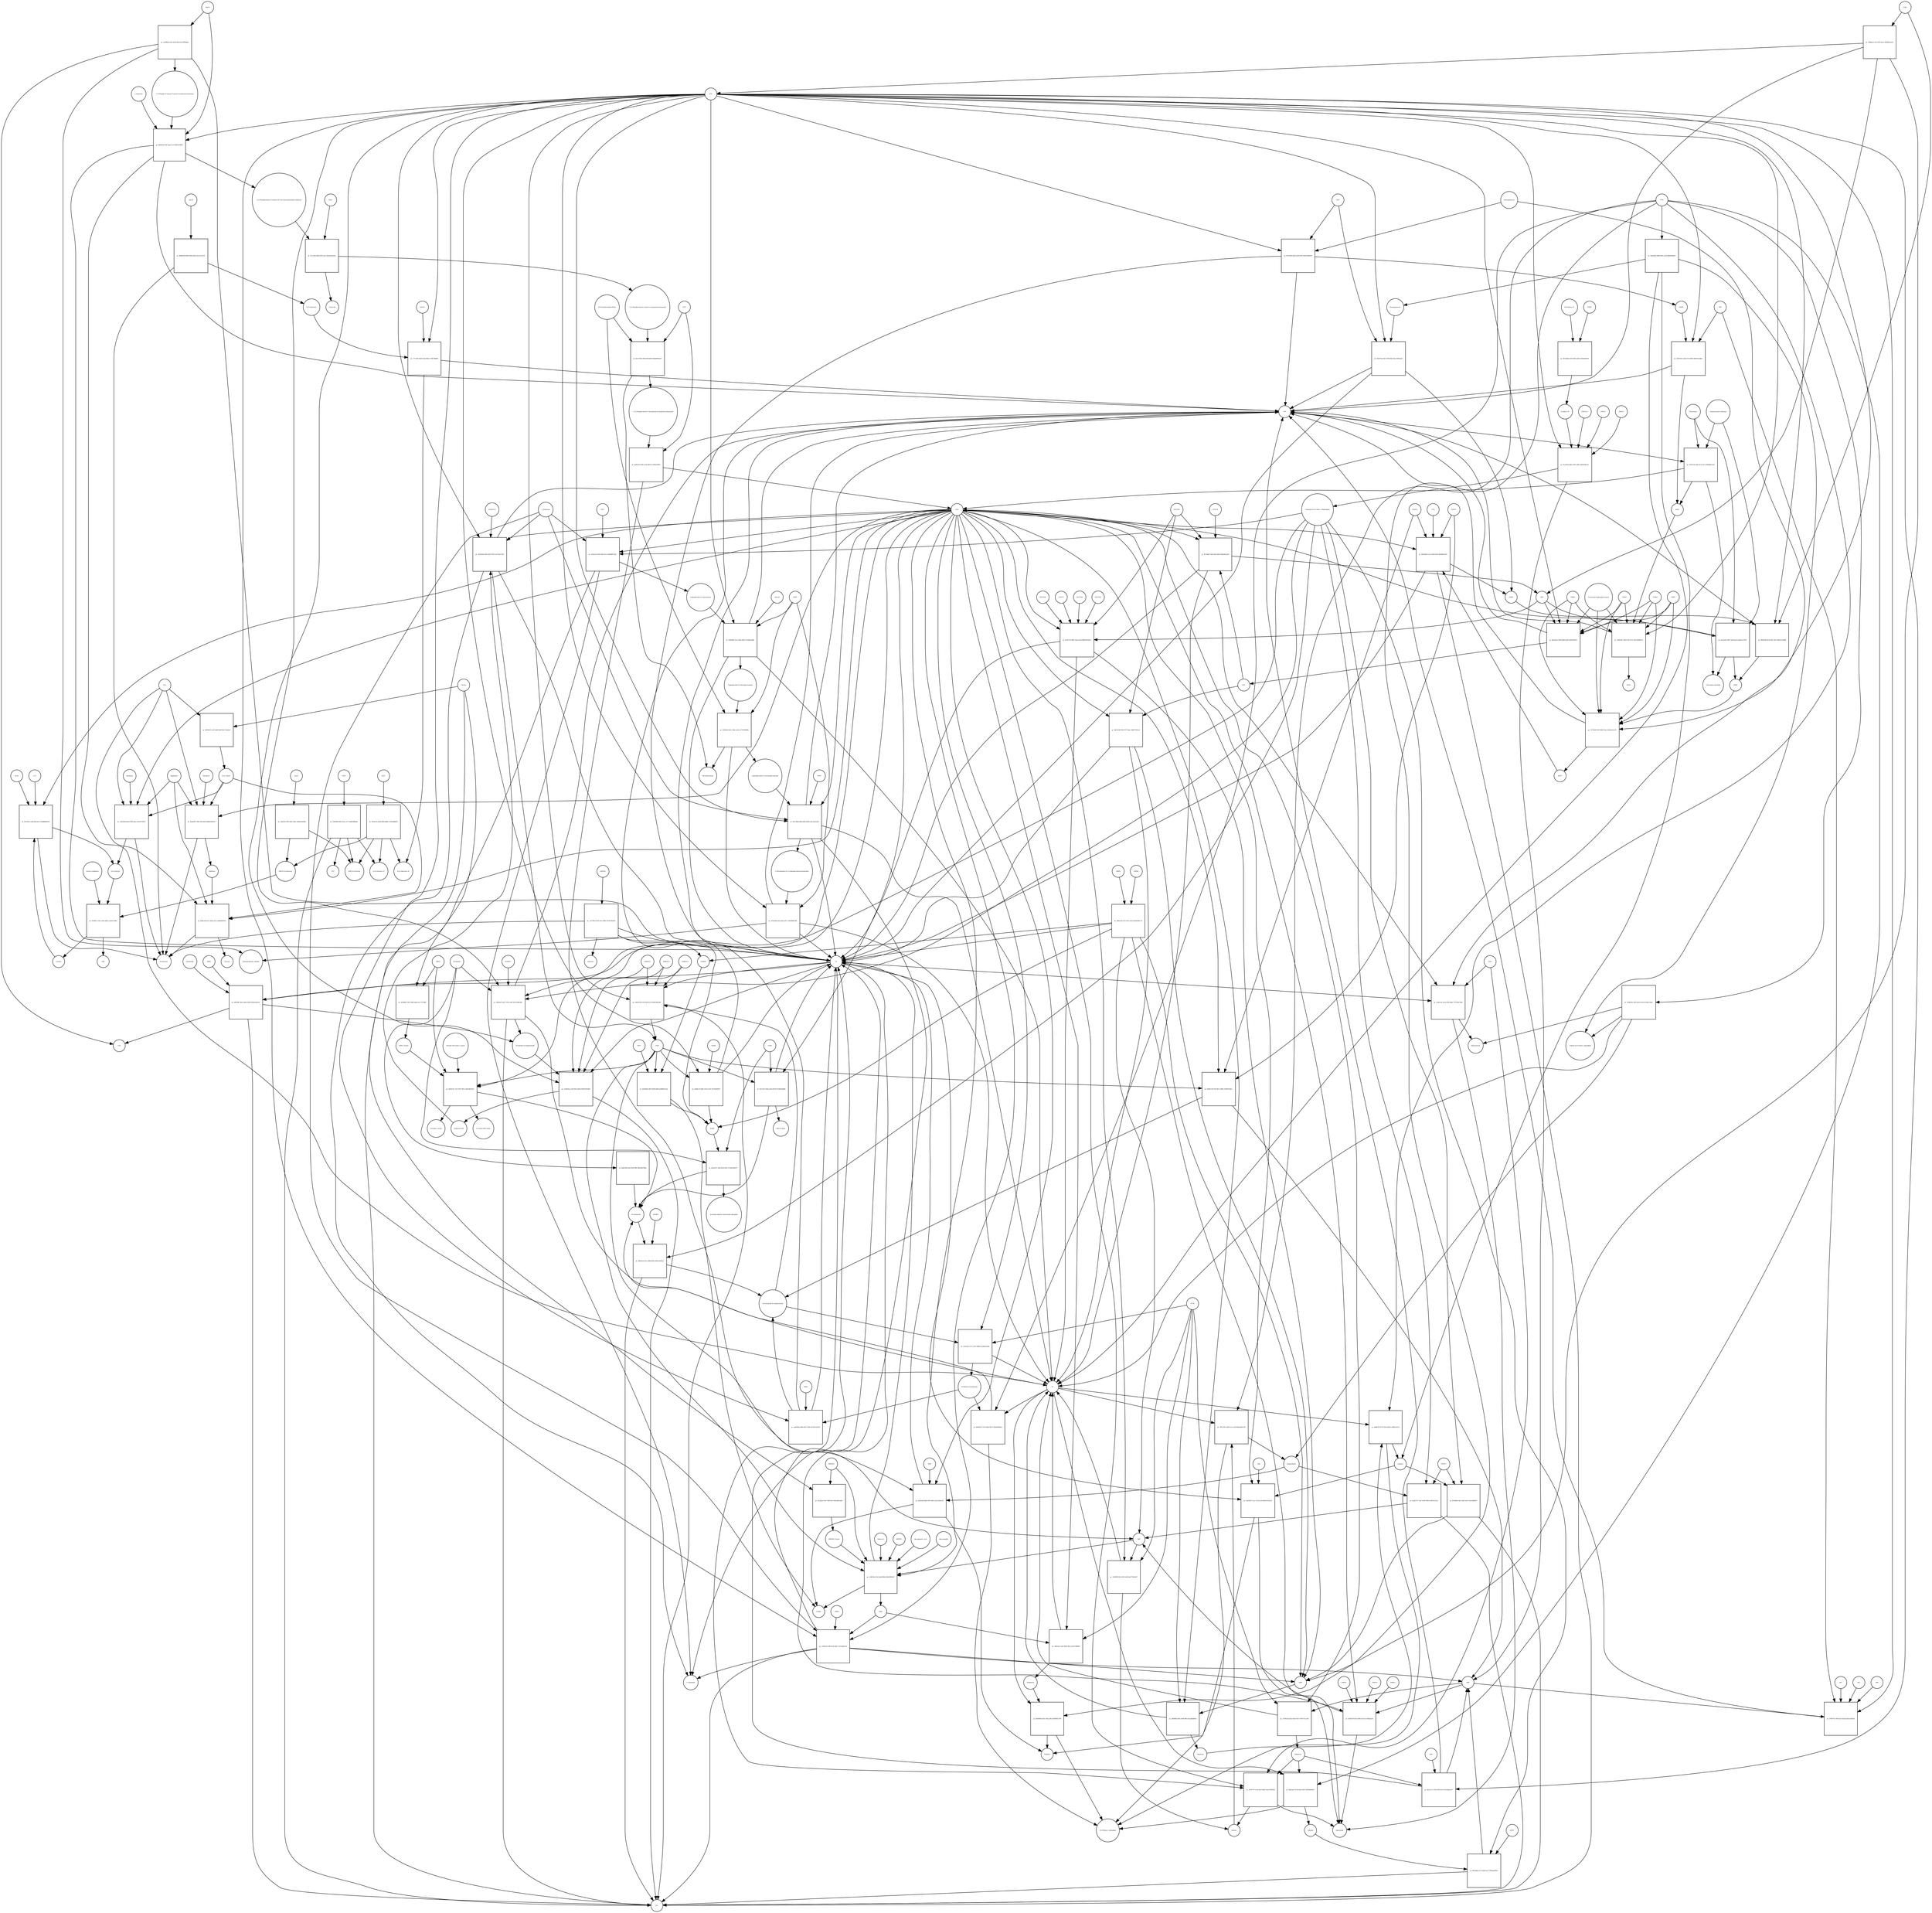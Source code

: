 strict digraph  {
"pr_4b80d544-8946-45b5-b200-c821ee7ee7f6" [annotation="", bipartite=1, cls=process, fontsize=4, label="pr_4b80d544-8946-45b5-b200-c821ee7ee7f6", shape=square];
"D-Galactose" [annotation="urn_miriam_obo.chebi_CHEBI%3A27667|urn_miriam_pubchem.compound_439353", bipartite=0, cls="simple chemical", fontsize=4, label="D-Galactose", shape=circle];
"Î±-D-Galactose" [annotation="urn_miriam_obo.chebi_CHEBI%3A28061|urn_miriam_pubchem.compound_439357", bipartite=0, cls="simple chemical", fontsize=4, label="Î±-D-Galactose", shape=circle];
GALM [annotation="", bipartite=0, cls=macromolecule, fontsize=4, label=GALM, shape=circle];
"pr_777130f1-d6c6-4c4d-8b24-c75ffc40b681" [annotation="", bipartite=1, cls=process, fontsize=4, label="pr_777130f1-d6c6-4c4d-8b24-c75ffc40b681", shape=square];
"Î±-D-Galactose-1P" [annotation="urn_miriam_obo.chebi_CHEBI%3A17973|urn_miriam_pubchem.compound_123912", bipartite=0, cls="simple chemical", fontsize=4, label="Î±-D-Galactose-1P", shape=circle];
GALK1 [annotation="", bipartite=0, cls=macromolecule, fontsize=4, label=GALK1, shape=circle];
ATP [annotation="urn_miriam_obo.chebi_CHEBI%3A15422|urn_miriam_pubchem.compound_5957", bipartite=0, cls="simple chemical", fontsize=4, label=ATP, shape=circle];
ADP [annotation="urn_miriam_obo.chebi_CHEBI%3A16761|urn_miriam_pubchem.compound_6022", bipartite=0, cls="simple chemical", fontsize=4, label=ADP, shape=circle];
"pr_4f1e4725-ae6d-4850-bb98-c720e5d60d26" [annotation="", bipartite=1, cls=process, fontsize=4, label="pr_4f1e4725-ae6d-4850-bb98-c720e5d60d26", shape=square];
"UDP-Î±-D-Galactose" [annotation="urn_miriam_obo.chebi_CHEBI%3A66914|urn_miriam_pubchem.compound_18068", bipartite=0, cls="simple chemical", fontsize=4, label="UDP-Î±-D-Galactose", shape=circle];
GALT [annotation="", bipartite=0, cls=macromolecule, fontsize=4, label=GALT, shape=circle];
"UDP-Î±-D-Glucose" [annotation="urn_miriam_obo.chebi_CHEBI%3A46229|urn_miriam_pubchem.compound_8629", bipartite=0, cls="simple chemical", fontsize=4, label="UDP-Î±-D-Glucose", shape=circle];
"Î±-D-Glucose-1-P" [annotation="urn_miriam_obo.chebi_CHEBI%3A29042|urn_miriam_pubchem.compound_439165", bipartite=0, cls="simple chemical", fontsize=4, label="Î±-D-Glucose-1-P", shape=circle];
"pr_43d78f02-6f45-432c-a177-fa0d55f89a6e" [annotation="", bipartite=1, cls=process, fontsize=4, label="pr_43d78f02-6f45-432c-a177-fa0d55f89a6e", shape=square];
UGP2 [annotation="", bipartite=0, cls=macromolecule, fontsize=4, label=UGP2, shape=circle];
PPi [annotation="urn_miriam_obo.chebi_CHEBI%3A18361|urn_miriam_pubchem.compound_644102", bipartite=0, cls="simple chemical", fontsize=4, label=PPi, shape=circle];
UTP [annotation="urn_miriam_obo.chebi_CHEBI%3A15713|urn_miriam_pubchem.compound_6133", bipartite=0, cls="simple chemical", fontsize=4, label=UTP, shape=circle];
"pr_a4aef3cf-9875-46e7-b8cc-b9d51b1b590c" [annotation="", bipartite=1, cls=process, fontsize=4, label="pr_a4aef3cf-9875-46e7-b8cc-b9d51b1b590c", shape=square];
GALE [annotation="", bipartite=0, cls=macromolecule, fontsize=4, label=GALE, shape=circle];
Lactose [annotation="urn_miriam_obo.chebi_CHEBI%3A17716|urn_miriam_pubchem.compound_440995", bipartite=0, cls="simple chemical", fontsize=4, label=Lactose, shape=circle];
"pr_ff2379ec-e204-44a2-8cc3-05fdb969c635" [annotation="", bipartite=1, cls=process, fontsize=4, label="pr_ff2379ec-e204-44a2-8cc3-05fdb969c635", shape=square];
GLB1 [annotation="", bipartite=0, cls=macromolecule, fontsize=4, label=GLB1, shape=circle];
LCT [annotation="", bipartite=0, cls=macromolecule, fontsize=4, label=LCT, shape=circle];
H2O [annotation="urn_miriam_obo.chebi_CHEBI%3A15377|urn_miriam_pubchem.compound_962", bipartite=0, cls="simple chemical", fontsize=4, label=H2O, shape=circle];
"Î±-D-Glucose" [annotation="urn_miriam_obo.chebi_CHEBI%3A28102|urn_miriam_pubchem.compound_79025", bipartite=0, cls="simple chemical", fontsize=4, label="Î±-D-Glucose", shape=circle];
"pr_ce7578e3-b726-41ac-8495-2f7e927ba929" [annotation="", bipartite=1, cls=process, fontsize=4, label="pr_ce7578e3-b726-41ac-8495-2f7e927ba929", shape=square];
Galacitol [annotation="urn_miriam_obo.chebi_CHEBI%3A16813|urn_miriam_pubchem.compound_11850", bipartite=0, cls="simple chemical", fontsize=4, label=Galacitol, shape=circle];
AKR1B1 [annotation="", bipartite=0, cls=macromolecule, fontsize=4, label=AKR1B1, shape=circle];
NADP [annotation="urn_miriam_obo.chebi_CHEBI%3A18009|urn_miriam_pubchem.compound_5886", bipartite=0, cls="simple chemical", fontsize=4, label=NADP, shape=circle];
NADPH [annotation="urn_miriam_obo.chebi_CHEBI%3A16474|urn_miriam_pubchem.compound_5884", bipartite=0, cls="simple chemical", fontsize=4, label=NADPH, shape=circle];
H [annotation="urn_miriam_obo.chebi_CHEBI%3A24636|urn_miriam_pubchem.compound_1038", bipartite=0, cls="simple chemical", fontsize=4, label=H, shape=circle];
Melibiose [annotation="urn_miriam_obo.chebi_CHEBI%3A28053|urn_miriam_pubchem.compound_440658", bipartite=0, cls="simple chemical", fontsize=4, label=Melibiose, shape=circle];
"pr_e53e0584-dee9-4786-a4a5-c81323729f71" [annotation="", bipartite=1, cls=process, fontsize=4, label="pr_e53e0584-dee9-4786-a4a5-c81323729f71", shape=square];
GLA [annotation="", bipartite=0, cls=macromolecule, fontsize=4, label=GLA, shape=circle];
GLA_Nsp14 [annotation="", bipartite=0, cls=complex, fontsize=4, label=GLA_Nsp14, shape=circle];
Migalastat [annotation="urn_miriam_pubmed_10866822|urn_miriam_obo.chebi_CHEBI%3A135923|urn_miriam_pubchem.compound_176077", bipartite=0, cls="simple chemical", fontsize=4, label=Migalastat, shape=circle];
Raffinose [annotation="urn_miriam_obo.chebi_CHEBI%3A16634|urn_miriam_pubchem.compound_439242", bipartite=0, cls="simple chemical", fontsize=4, label=Raffinose, shape=circle];
"pr_45bfca3b-4211-4b2e-ab7e-3abdd59f3c9a" [annotation="", bipartite=1, cls=process, fontsize=4, label="pr_45bfca3b-4211-4b2e-ab7e-3abdd59f3c9a", shape=square];
Sucrose [annotation="urn_miriam_obo.chebi_CHEBI%3A17992|urn_miriam_pubchem.compound_5988", bipartite=0, cls="simple chemical", fontsize=4, label=Sucrose, shape=circle];
"pr_47e00fc7-a5b1-4e4e-b4fd-ccfae4c518be" [annotation="", bipartite=1, cls=process, fontsize=4, label="pr_47e00fc7-a5b1-4e4e-b4fd-ccfae4c518be", shape=square];
"lactose synthetase" [annotation="", bipartite=0, cls=complex, fontsize=4, label="lactose synthetase", shape=circle];
UDP [annotation="urn_miriam_obo.chebi_CHEBI%3A17659|urn_miriam_pubchem.compound_6031", bipartite=0, cls="simple chemical", fontsize=4, label=UDP, shape=circle];
Stachyose [annotation="urn_miriam_obo.chebi_CHEBI%3A17164|urn_miriam_pubchem.compound_439531", bipartite=0, cls="simple chemical", fontsize=4, label=Stachyose, shape=circle];
"pr_43aaf907-7b6f-47b3-b920-bf48e39b76e7" [annotation="", bipartite=1, cls=process, fontsize=4, label="pr_43aaf907-7b6f-47b3-b920-bf48e39b76e7", shape=square];
NAD [annotation="urn_miriam_obo.chebi_CHEBI%3A15846|urn_miriam_pubchem.compound_5892", bipartite=0, cls="simple chemical", fontsize=4, label=NAD, shape=circle];
"pr_febbdc70-ddb1-4216-a334-747a3b2893f5" [annotation="", bipartite=1, cls=process, fontsize=4, label="pr_febbdc70-ddb1-4216-a334-747a3b2893f5", shape=square];
NADK [annotation="", bipartite=0, cls=macromolecule, fontsize=4, label=NADK, shape=circle];
"pr_b6e96836-d87b-4d39-b8d5-fe0f8b65154a" [annotation="", bipartite=1, cls=process, fontsize=4, label="pr_b6e96836-d87b-4d39-b8d5-fe0f8b65154a", shape=square];
NADH [annotation="urn_miriam_obo.chebi_CHEBI%3A16908|urn_miriam_pubchem.compound_439153", bipartite=0, cls="simple chemical", fontsize=4, label=NADH, shape=circle];
NNT [annotation="", bipartite=0, cls=macromolecule, fontsize=4, label=NNT, shape=circle];
"Deamino-NAD" [annotation="urn_miriam_obo.chebi_CHEBI%3A18304|urn_miriam_pubchem.compound_135421870", bipartite=0, cls="simple chemical", fontsize=4, label="Deamino-NAD", shape=circle];
"pr_3256030d-59b5-4018-9765-2527a92172d5" [annotation="", bipartite=1, cls=process, fontsize=4, label="pr_3256030d-59b5-4018-9765-2527a92172d5", shape=square];
NADSYN1 [annotation=urn_miriam_pubmed_12547821, bipartite=0, cls=macromolecule, fontsize=4, label=NADSYN1, shape=circle];
"L-Glutamine" [annotation="urn_miriam_obo.chebi_CHEBI%3A18050|urn_miriam_pubchem.compound_5961", bipartite=0, cls="simple chemical", fontsize=4, label="L-Glutamine", shape=circle];
"L-Glutamate" [annotation="urn_miriam_obo.chebi_CHEBI%3A16015|urn_miriam_pubchem.compound_33032", bipartite=0, cls="simple chemical", fontsize=4, label="L-Glutamate", shape=circle];
"Nicotinamide D-ribonucleotide" [annotation="urn_miriam_obo.chebi_CHEBI%3A16171|urn_miriam_pubchem.compound_14180", bipartite=0, cls="simple chemical", fontsize=4, label="Nicotinamide D-ribonucleotide", shape=circle];
"pr_a00ed740-6c94-4582-bc53-b26d55f6e09d" [annotation="", bipartite=1, cls=process, fontsize=4, label="pr_a00ed740-6c94-4582-bc53-b26d55f6e09d", shape=square];
NMNAT2 [annotation=urn_miriam_pubmed_12359228, bipartite=0, cls=macromolecule, fontsize=4, label=NMNAT2, shape=circle];
NMNAT1 [annotation=urn_miriam_pubmed_12359228, bipartite=0, cls=macromolecule, fontsize=4, label=NMNAT1, shape=circle];
NMNAT3 [annotation=urn_miriam_pubmed_17402747, bipartite=0, cls=macromolecule, fontsize=4, label=NMNAT3, shape=circle];
"pr_838da726-f7e9-4617-b66d-cef9091928cc" [annotation="", bipartite=1, cls=process, fontsize=4, label="pr_838da726-f7e9-4617-b66d-cef9091928cc", shape=square];
ENPP1 [annotation="", bipartite=0, cls=macromolecule, fontsize=4, label=ENPP1, shape=circle];
ENPP3 [annotation="", bipartite=0, cls=macromolecule, fontsize=4, label=ENPP3, shape=circle];
AMP [annotation="urn_miriam_obo.chebi_CHEBI%3A16027|urn_miriam_pubchem.compound_6083", bipartite=0, cls="simple chemical", fontsize=4, label=AMP, shape=circle];
"N-Ribosyl-nicotinamide" [annotation="urn_miriam_obo.chebi_CHEBI%3A15927|urn_miriam_pubchem.compound_439924", bipartite=0, cls="simple chemical", fontsize=4, label="N-Ribosyl-nicotinamide", shape=circle];
"pr_aa865082-04b6-4057-b365-0274c8145e26" [annotation="", bipartite=1, cls=process, fontsize=4, label="pr_aa865082-04b6-4057-b365-0274c8145e26", shape=square];
NRK1 [annotation="", bipartite=0, cls=macromolecule, fontsize=4, label=NRK1, shape=circle];
"pr_e1623e2c-5711-4337-9048-ce5a84cd1466" [annotation="", bipartite=1, cls=process, fontsize=4, label="pr_e1623e2c-5711-4337-9048-ce5a84cd1466", shape=square];
NT5E [annotation=urn_miriam_pubmed_2848759, bipartite=0, cls=macromolecule, fontsize=4, label=NT5E, shape=circle];
Pi [annotation="urn_miriam_obo.chebi_CHEBI%3A18367|urn_miriam_pubchem.compound_1061", bipartite=0, cls="simple chemical", fontsize=4, label=Pi, shape=circle];
Nicotinate [annotation="urn_miriam_obo.chebi_CHEBI%3A32544|urn_miriam_pubchem.compound_937", bipartite=0, cls="simple chemical", fontsize=4, label=Nicotinate, shape=circle];
"pr_bea2a7f1-3a40-40c0-814c-572dc659e075" [annotation="", bipartite=1, cls=process, fontsize=4, label="pr_bea2a7f1-3a40-40c0-814c-572dc659e075", shape=square];
Nicotinamide [annotation="urn_miriam_obo.chebi_CHEBI%3A17154|urn_miriam_pubchem.compound_936", bipartite=0, cls="simple chemical", fontsize=4, label=Nicotinamide, shape=circle];
CD38 [annotation=urn_miriam_pubmed_16690024, bipartite=0, cls=macromolecule, fontsize=4, label=CD38, shape=circle];
"nicotinate-adenine dinucleotide phosphate" [annotation="urn_miriam_obo.chebi_CHEBI%3A75967|urn_miriam_pubchem.compound_71768143", bipartite=0, cls="simple chemical", fontsize=4, label="nicotinate-adenine dinucleotide phosphate", shape=circle];
"pr_965f41aa-d3c3-40bb-882f-d056ce942823" [annotation="", bipartite=1, cls=process, fontsize=4, label="pr_965f41aa-d3c3-40bb-882f-d056ce942823", shape=square];
NAMPT [annotation="", bipartite=0, cls=macromolecule, fontsize=4, label=NAMPT, shape=circle];
"5-phospho-Î±-D-ribose 1-diphosphate" [annotation="urn_miriam_obo.chebi_CHEBI%3A17111|urn_miriam_pubchem.compound_7339", bipartite=0, cls="simple chemical", fontsize=4, label="5-phospho-Î±-D-ribose 1-diphosphate", shape=circle];
"pr_b94e8b72-5374-466e-9615-742d36409bea" [annotation="", bipartite=1, cls=process, fontsize=4, label="pr_b94e8b72-5374-466e-9615-742d36409bea", shape=square];
PNP [annotation="", bipartite=0, cls=macromolecule, fontsize=4, label=PNP, shape=circle];
"Î±-D-Ribose 1-phosphate" [annotation="urn_miriam_obo.chebi_CHEBI%3A16300|urn_miriam_pubchem.compound_439236", bipartite=0, cls="simple chemical", fontsize=4, label="Î±-D-Ribose 1-phosphate", shape=circle];
"pr_f9545cdc-71e3-4057-8f51-e40a36a95a41" [annotation="", bipartite=1, cls=process, fontsize=4, label="pr_f9545cdc-71e3-4057-8f51-e40a36a95a41", shape=square];
SIRT5 [annotation=urn_miriam_pubmed_17694089, bipartite=0, cls=macromolecule, fontsize=4, label=SIRT5, shape=circle];
SIRT5_Nsp14 [annotation="", bipartite=0, cls=complex, fontsize=4, label=SIRT5_Nsp14, shape=circle];
"Histone N6-acetyl-L-lysine" [annotation="urn_miriam_pubchem.substance_5094", bipartite=0, cls="simple chemical", fontsize=4, label="Histone N6-acetyl-L-lysine", shape=circle];
"O-Acetyl-ADP-ribose" [annotation="urn_miriam_obo.chebi_CHEBI%3A76279|urn_miriam_pubchem.compound_72193709", bipartite=0, cls="simple chemical", fontsize=4, label="O-Acetyl-ADP-ribose", shape=circle];
"Histone-L-lysine" [annotation="urn_miriam_obo.chebi_CHEBI%3A5738|urn_miriam_pubchem.substance_5447|urn_miriam_pubchem.substance_223439948", bipartite=0, cls="simple chemical", fontsize=4, label="Histone-L-lysine", shape=circle];
"pr_fd1c5351-d9aa-4a05-b870-812460a6d686" [annotation="", bipartite=1, cls=process, fontsize=4, label="pr_fd1c5351-d9aa-4a05-b870-812460a6d686", shape=square];
"ADP-D-ribose" [annotation="urn_miriam_obo.chebi_CHEBI%3A16960|urn_miriam_pubchem.compound_33576", bipartite=0, cls="simple chemical", fontsize=4, label="ADP-D-ribose", shape=circle];
"Nicotinate D-ribonucleotide" [annotation="urn_miriam_obo.chebi_CHEBI%3A15763|urn_miriam_pubchem.compound_121992", bipartite=0, cls="simple chemical", fontsize=4, label="Nicotinate D-ribonucleotide", shape=circle];
"pr_33a8d3aa-1c80-495c-b4ad-63993343eb69" [annotation="", bipartite=1, cls=process, fontsize=4, label="pr_33a8d3aa-1c80-495c-b4ad-63993343eb69", shape=square];
Quinolinate [annotation="urn_miriam_obo.chebi_CHEBI%3A16675|urn_miriam_pubchem.compound_1066", bipartite=0, cls="simple chemical", fontsize=4, label=Quinolinate, shape=circle];
"pr_9f0f3b8c-dbc4-46a6-9208-263ae434ec6e" [annotation="", bipartite=1, cls=process, fontsize=4, label="pr_9f0f3b8c-dbc4-46a6-9208-263ae434ec6e", shape=square];
QPRT [annotation="", bipartite=0, cls=macromolecule, fontsize=4, label=QPRT, shape=circle];
CO2 [annotation="urn_miriam_obo.chebi_CHEBI%3A16526|urn_miriam_pubchem.compound_280", bipartite=0, cls="simple chemical", fontsize=4, label=CO2, shape=circle];
"pr_4283ed73-8a17-414c-b0d7-de53160bc8fe" [annotation="", bipartite=1, cls=process, fontsize=4, label="pr_4283ed73-8a17-414c-b0d7-de53160bc8fe", shape=square];
NAPRT1 [annotation="", bipartite=0, cls=macromolecule, fontsize=4, label=NAPRT1, shape=circle];
"pr_fb4b5590-ae82-4545-8fff-586c0db7984a" [annotation="", bipartite=1, cls=process, fontsize=4, label="pr_fb4b5590-ae82-4545-8fff-586c0db7984a", shape=square];
"Î±D-Ribose 1P" [annotation="urn_miriam_obo.chebi_CHEBI%3A16300|urn_miriam_pubchem.compound_439236", bipartite=0, cls="simple chemical", fontsize=4, label="Î±D-Ribose 1P", shape=circle];
"pr_9431d4dd-3164-4942-a829-c655a85d3f10" [annotation="", bipartite=1, cls=process, fontsize=4, label="pr_9431d4dd-3164-4942-a829-c655a85d3f10", shape=square];
"D-Ribose 5P" [annotation="urn_miriam_obo.chebi_CHEBI%3A78679|urn_miriam_pubchem.compound_439167", bipartite=0, cls="simple chemical", fontsize=4, label="D-Ribose 5P", shape=circle];
PGM2 [annotation="", bipartite=0, cls=macromolecule, fontsize=4, label=PGM2, shape=circle];
"pr_91aa70e4-d82a-497e-a885-a06581dfc91e" [annotation="", bipartite=1, cls=process, fontsize=4, label="pr_91aa70e4-d82a-497e-a885-a06581dfc91e", shape=square];
PRPS1 [annotation="", bipartite=0, cls=macromolecule, fontsize=4, label=PRPS1, shape=circle];
PRPS2 [annotation="", bipartite=0, cls=macromolecule, fontsize=4, label=PRPS2, shape=circle];
PRPS1L1 [annotation="", bipartite=0, cls=macromolecule, fontsize=4, label=PRPS1L1, shape=circle];
"pr_ecf0e12a-0705-4db5-81ce-69f48897e381" [annotation="", bipartite=1, cls=process, fontsize=4, label="pr_ecf0e12a-0705-4db5-81ce-69f48897e381", shape=square];
"5-phospho-beta-D-ribosylamine" [annotation="urn_miriam_obo.chebi_CHEBI%3A37737|urn_miriam_pubchem.compound_439905", bipartite=0, cls="simple chemical", fontsize=4, label="5-phospho-beta-D-ribosylamine", shape=circle];
PPAT [annotation="", bipartite=0, cls=macromolecule, fontsize=4, label=PPAT, shape=circle];
"pr_6d3900fa-3a12-458a-b859-c5e04b1aa8fd" [annotation="", bipartite=1, cls=process, fontsize=4, label="pr_6d3900fa-3a12-458a-b859-c5e04b1aa8fd", shape=square];
"5-phospho-beta-D-ribosylglycinamide" [annotation="urn_miriam_obo.chebi_CHEBI%3A143788|urn_miriam_pubchem.compound_129630972", bipartite=0, cls="simple chemical", fontsize=4, label="5-phospho-beta-D-ribosylglycinamide", shape=circle];
GART [annotation="", bipartite=0, cls=macromolecule, fontsize=4, label=GART, shape=circle];
Glycine [annotation="urn_miriam_obo.chebi_CHEBI%3A15428|urn_miriam_pubchem.compound_750", bipartite=0, cls="simple chemical", fontsize=4, label=Glycine, shape=circle];
"pr_16300a44-d9cc-4b2a-aa16-ee72c058d09d" [annotation="", bipartite=1, cls=process, fontsize=4, label="pr_16300a44-d9cc-4b2a-aa16-ee72c058d09d", shape=square];
"5-phosphoribosyl-N-formylglycinamide" [annotation="urn_miriam_pubchem.compound_129652037", bipartite=0, cls="simple chemical", fontsize=4, label="5-phosphoribosyl-N-formylglycinamide", shape=circle];
"10-Formyltetrahydrofolate" [annotation="urn_miriam_obo.chebi_CHEBI%3A15637|urn_miriam_pubchem.compound_135450591", bipartite=0, cls="simple chemical", fontsize=4, label="10-Formyltetrahydrofolate", shape=circle];
Tetrahydrofolate [annotation="urn_miriam_obo.chebi_CHEBI%3A67016|urn_miriam_pubchem.compound_135444742", bipartite=0, cls="simple chemical", fontsize=4, label=Tetrahydrofolate, shape=circle];
"pr_65273deb-96e0-490a-9b2d-c0ac3aa3cb54" [annotation="", bipartite=1, cls=process, fontsize=4, label="pr_65273deb-96e0-490a-9b2d-c0ac3aa3cb54", shape=square];
"2-(Formamido)-N1-(5'-phosphoribosyl)acetamidine" [annotation="urn_miriam_pubchem.compound_5462266", bipartite=0, cls="simple chemical", fontsize=4, label="2-(Formamido)-N1-(5'-phosphoribosyl)acetamidine", shape=circle];
PFAS [annotation="", bipartite=0, cls=macromolecule, fontsize=4, label=PFAS, shape=circle];
"pr_d752c8e9-5a2d-4da2-b577-3d1b98b025f8" [annotation="", bipartite=1, cls=process, fontsize=4, label="pr_d752c8e9-5a2d-4da2-b577-3d1b98b025f8", shape=square];
"Aminoimidazole ribotide" [annotation="urn_miriam_obo.chebi_CHEBI%3A138560|urn_miriam_pubchem.compound_161500", bipartite=0, cls="simple chemical", fontsize=4, label="Aminoimidazole ribotide", shape=circle];
"pr_ce99844a-6ef9-453b-b45d-83c160f9dbae" [annotation="", bipartite=1, cls=process, fontsize=4, label="pr_ce99844a-6ef9-453b-b45d-83c160f9dbae", shape=square];
"1-(5-Phospho-D-ribosyl)-5-amino-4-imidazolecarboxylate" [annotation="urn_miriam_obo.chebi_CHEBI%3A28413|urn_miriam_pubchem.compound_165388", bipartite=0, cls="simple chemical", fontsize=4, label="1-(5-Phospho-D-ribosyl)-5-amino-4-imidazolecarboxylate", shape=circle];
PAICS [annotation="", bipartite=0, cls=macromolecule, fontsize=4, label=PAICS, shape=circle];
"pr_d9af2f26-d32f-4a6a-9ccf-096b7b59f9ff" [annotation="", bipartite=1, cls=process, fontsize=4, label="pr_d9af2f26-d32f-4a6a-9ccf-096b7b59f9ff", shape=square];
"1-(5'-Phosphoribosyl)-5-amino-4-(N-succinocarboxamide)-imidazole" [annotation="urn_miriam_obo.chebi_CHEBI%3A18319|urn_miriam_pubchem.compound_160666", bipartite=0, cls="simple chemical", fontsize=4, label="1-(5'-Phosphoribosyl)-5-amino-4-(N-succinocarboxamide)-imidazole", shape=circle];
"L-Aspartate" [annotation="urn_miriam_obo.chebi_CHEBI%3A17053|urn_miriam_pubchem.compound_5960", bipartite=0, cls="simple chemical", fontsize=4, label="L-Aspartate", shape=circle];
"pr_f1cc03fa-bfb6-4679-a2e1-4e03443e20aa" [annotation="", bipartite=1, cls=process, fontsize=4, label="pr_f1cc03fa-bfb6-4679-a2e1-4e03443e20aa", shape=square];
"1-(5'-Phosphoribosyl)-5-amino-4-imidazolecarboxamide" [annotation="urn_miriam_obo.chebi_CHEBI%3A18406|urn_miriam_pubchem.compound_65110", bipartite=0, cls="simple chemical", fontsize=4, label="1-(5'-Phosphoribosyl)-5-amino-4-imidazolecarboxamide", shape=circle];
ADSL [annotation="", bipartite=0, cls=macromolecule, fontsize=4, label=ADSL, shape=circle];
Fumarate [annotation="urn_miriam_obo.chebi_CHEBI%3A29806|urn_miriam_pubchem.compound_5460307", bipartite=0, cls="simple chemical", fontsize=4, label=Fumarate, shape=circle];
"pr_ba5c76e8-190d-4e90-8635-96a8a990a2b7" [annotation="", bipartite=1, cls=process, fontsize=4, label="pr_ba5c76e8-190d-4e90-8635-96a8a990a2b7", shape=square];
"1-(5'-Phosphoribosyl)-5-formamido-4-imidazolecarboxamide" [annotation="urn_miriam_obo.chebi_CHEBI%3A18381|urn_miriam_pubchem.compound_166760", bipartite=0, cls="simple chemical", fontsize=4, label="1-(5'-Phosphoribosyl)-5-formamido-4-imidazolecarboxamide", shape=circle];
ATIC [annotation="", bipartite=0, cls=macromolecule, fontsize=4, label=ATIC, shape=circle];
"pr_da6b3a7d-299c-4142-88e0-3c1f9b128458" [annotation="", bipartite=1, cls=process, fontsize=4, label="pr_da6b3a7d-299c-4142-88e0-3c1f9b128458", shape=square];
IMP [annotation="urn_miriam_obo.chebi_CHEBI%3A17202|urn_miriam_pubchem.compound_135398640", bipartite=0, cls="simple chemical", fontsize=4, label=IMP, shape=circle];
"pr_c96f234a-92cf-4a8d-889a-649ef69fe647" [annotation="", bipartite=1, cls=process, fontsize=4, label="pr_c96f234a-92cf-4a8d-889a-649ef69fe647", shape=square];
XMP [annotation="urn_miriam_obo.chebi_CHEBI%3A15652|urn_miriam_pubchem.compound_73323", bipartite=0, cls="simple chemical", fontsize=4, label=XMP, shape=circle];
IMPDH1 [annotation="", bipartite=0, cls=macromolecule, fontsize=4, label=IMPDH1, shape=circle];
IMPDH2 [annotation="", bipartite=0, cls=macromolecule, fontsize=4, label=IMPDH2, shape=circle];
IMPDH2_Nsp14 [annotation="", bipartite=0, cls=complex, fontsize=4, label=IMPDH2_Nsp14, shape=circle];
"Mycophenolic acid" [annotation="urn_miriam_pubmed_5799033|urn_miriam_obo.chebi_CHEBI%3A168396|urn_miriam_pubchem.compound_446541", bipartite=0, cls="simple chemical", fontsize=4, label="Mycophenolic acid", shape=circle];
Merimepodib [annotation="urn_miriam_pubmed_10878288|urn_miriam_pubchem.compound_53241", bipartite=0, cls="simple chemical", fontsize=4, label=Merimepodib, shape=circle];
Ribavirin [annotation="urn_miriam_pubmed_22555152|urn_miriam_obo.chebi_CHEBI%3A63580|urn_miriam_pubchem.compound_37542", bipartite=0, cls="simple chemical", fontsize=4, label=Ribavirin, shape=circle];
"pr_150814ae-d3ff-4ceb-8487-1321eb8dc5ef" [annotation="", bipartite=1, cls=process, fontsize=4, label="pr_150814ae-d3ff-4ceb-8487-1321eb8dc5ef", shape=square];
GMP [annotation="urn_miriam_obo.chebi_CHEBI%3A17345|urn_miriam_pubchem.compound_135398631", bipartite=0, cls="simple chemical", fontsize=4, label=GMP, shape=circle];
GMPS [annotation=urn_miriam_pubmed_8089153, bipartite=0, cls=macromolecule, fontsize=4, label=GMPS, shape=circle];
"pr_5f0bbe51-f1af-447b-be3c-283fb8e5eacb" [annotation="", bipartite=1, cls=process, fontsize=4, label="pr_5f0bbe51-f1af-447b-be3c-283fb8e5eacb", shape=square];
GDP [annotation="urn_miriam_obo.chebi_CHEBI%3A17552|urn_miriam_pubchem.compound_135398619", bipartite=0, cls="simple chemical", fontsize=4, label=GDP, shape=circle];
GUK1 [annotation=urn_miriam_pubmed_8663313, bipartite=0, cls=macromolecule, fontsize=4, label=GUK1, shape=circle];
"pr_dda326e3-1968-4dd4-b2d9-5a405e0f5f51" [annotation="", bipartite=1, cls=process, fontsize=4, label="pr_dda326e3-1968-4dd4-b2d9-5a405e0f5f51", shape=square];
GTP [annotation="urn_miriam_obo.chebi_CHEBI%3A15996|urn_miriam_pubchem.compound_35398633", bipartite=0, cls="simple chemical", fontsize=4, label=GTP, shape=circle];
NME3 [annotation="", bipartite=0, cls=macromolecule, fontsize=4, label=NME3, shape=circle];
"Nucleoside diphosphate kinase" [annotation="", bipartite=0, cls=complex, fontsize=4, label="Nucleoside diphosphate kinase", shape=circle];
NME5 [annotation="", bipartite=0, cls=macromolecule, fontsize=4, label=NME5, shape=circle];
NME6 [annotation="", bipartite=0, cls=macromolecule, fontsize=4, label=NME6, shape=circle];
NME7 [annotation="", bipartite=0, cls=macromolecule, fontsize=4, label=NME7, shape=circle];
"pr_d3cdc63a-d957-4afd-8ac8-adede51a7874" [annotation="", bipartite=1, cls=process, fontsize=4, label="pr_d3cdc63a-d957-4afd-8ac8-adede51a7874", shape=square];
dGDP [annotation="urn_miriam_obo.chebi_CHEBI%3A28862|urn_miriam_pubchem.compound_135398595", bipartite=0, cls="simple chemical", fontsize=4, label=dGDP, shape=circle];
"ribonucleoside reductase" [annotation="", bipartite=0, cls=complex, fontsize=4, label="ribonucleoside reductase", shape=circle];
Thioredoxin [annotation="urn_miriam_obo.chebi_CHEBI%3A15033|urn_miriam_pubchem.substance_223441017|urn_miriam_pubchem.substance_3635", bipartite=0, cls="simple chemical", fontsize=4, label=Thioredoxin, shape=circle];
"Thioredoxin disulfide" [annotation="urn_miriam_obo.chebi_CHEBI%3A18191|urn_miriam_pubchem.substance_11533266|urn_miriam_pubchem.substance_3636", bipartite=0, cls="simple chemical", fontsize=4, label="Thioredoxin disulfide", shape=circle];
"pr_7517bd20-01f5-4086-95ae-5d45aba3ca79" [annotation="", bipartite=1, cls=process, fontsize=4, label="pr_7517bd20-01f5-4086-95ae-5d45aba3ca79", shape=square];
dGTP [annotation="urn_miriam_obo.chebi_CHEBI%3A16497|urn_miriam_pubchem.compound_135398599", bipartite=0, cls="simple chemical", fontsize=4, label=dGTP, shape=circle];
dGMP [annotation="urn_miriam_obo.chebi_CHEBI%3A16192|urn_miriam_pubchem.compound_135398597", bipartite=0, cls="simple chemical", fontsize=4, label=dGMP, shape=circle];
"pr_8958a3b4-9e24-4fe1-9faf-409e2ec5bd96" [annotation="", bipartite=1, cls=process, fontsize=4, label="pr_8958a3b4-9e24-4fe1-9faf-409e2ec5bd96", shape=square];
Deoxyguanosine [annotation="urn_miriam_obo.chebi_CHEBI%3A17172|urn_miriam_pubchem.compound_135398592", bipartite=0, cls="simple chemical", fontsize=4, label=Deoxyguanosine, shape=circle];
"pr_654575ea-9afc-419b-b4e2-bec2140eaade" [annotation="", bipartite=1, cls=process, fontsize=4, label="pr_654575ea-9afc-419b-b4e2-bec2140eaade", shape=square];
DCK [annotation="", bipartite=0, cls=macromolecule, fontsize=4, label=DCK, shape=circle];
"pr_450e640c-f86b-4092-ac04-6f6b8548b1f1" [annotation="", bipartite=1, cls=process, fontsize=4, label="pr_450e640c-f86b-4092-ac04-6f6b8548b1f1", shape=square];
Guanine [annotation="urn_miriam_obo.chebi_CHEBI%3A16235|urn_miriam_pubchem.compound_135398634", bipartite=0, cls="simple chemical", fontsize=4, label=Guanine, shape=circle];
"2-deoxy-Î±-D-ribose 1-phosphate" [annotation="urn_miriam_obo.chebi_CHEBI%3A28542|urn_miriam_pubchem.compound_439287", bipartite=0, cls="simple chemical", fontsize=4, label="2-deoxy-Î±-D-ribose 1-phosphate", shape=circle];
"pr_3b61b06d-c2ea-4e09-87d6-2800dfbe5203" [annotation="", bipartite=1, cls=process, fontsize=4, label="pr_3b61b06d-c2ea-4e09-87d6-2800dfbe5203", shape=square];
ITPA [annotation="", bipartite=0, cls=macromolecule, fontsize=4, label=ITPA, shape=circle];
"pr_f916f864-20ac-4433-9a31-e95cfd6f9b7f" [annotation="", bipartite=1, cls=process, fontsize=4, label="pr_f916f864-20ac-4433-9a31-e95cfd6f9b7f", shape=square];
HPRT1 [annotation="", bipartite=0, cls=macromolecule, fontsize=4, label=HPRT1, shape=circle];
Guanosine [annotation="urn_miriam_obo.chebi_CHEBI%3A16750|urn_miriam_pubchem.compound_135398635", bipartite=0, cls="simple chemical", fontsize=4, label=Guanosine, shape=circle];
"pr_d4db07f3-6176-419a-9b58-cc8f6f3c6122" [annotation="", bipartite=1, cls=process, fontsize=4, label="pr_d4db07f3-6176-419a-9b58-cc8f6f3c6122", shape=square];
"pr_26699fde-df41-4ed0-9ffe-0e2a2bbdb93a" [annotation="", bipartite=1, cls=process, fontsize=4, label="pr_26699fde-df41-4ed0-9ffe-0e2a2bbdb93a", shape=square];
"pr_f675d6bf-744d-4026-8262-8049affeeb36" [annotation="", bipartite=1, cls=process, fontsize=4, label="pr_f675d6bf-744d-4026-8262-8049affeeb36", shape=square];
ENTPD2 [annotation="", bipartite=0, cls=macromolecule, fontsize=4, label=ENTPD2, shape=circle];
NTPCR [annotation="", bipartite=0, cls=macromolecule, fontsize=4, label=NTPCR, shape=circle];
"pr_94614168-0954-4757-86ec-400fc7b1fc02" [annotation="", bipartite=1, cls=process, fontsize=4, label="pr_94614168-0954-4757-86ec-400fc7b1fc02", shape=square];
"pr_d13617e6-98b7-4eaa-b4cd-98b6387d5fa0" [annotation="", bipartite=1, cls=process, fontsize=4, label="pr_d13617e6-98b7-4eaa-b4cd-98b6387d5fa0", shape=square];
ENTPD4 [annotation="", bipartite=0, cls=macromolecule, fontsize=4, label=ENTPD4, shape=circle];
ENTPD5 [annotation="", bipartite=0, cls=macromolecule, fontsize=4, label=ENTPD5, shape=circle];
ENTPD6 [annotation="", bipartite=0, cls=macromolecule, fontsize=4, label=ENTPD6, shape=circle];
CANT1 [annotation="", bipartite=0, cls=macromolecule, fontsize=4, label=CANT1, shape=circle];
"pr_609ec025-1f37-451e-a6cf-d335dcf8ec7d" [annotation="", bipartite=1, cls=process, fontsize=4, label="pr_609ec025-1f37-451e-a6cf-d335dcf8ec7d", shape=square];
GMPR [annotation="", bipartite=0, cls=macromolecule, fontsize=4, label=GMPR, shape=circle];
GMPR2 [annotation="", bipartite=0, cls=macromolecule, fontsize=4, label=GMPR2, shape=circle];
Ammonium [annotation="urn_miriam_obo.chebi_CHEBI%3A28938|urn_miriam_pubchem.compound_223", bipartite=0, cls="simple chemical", fontsize=4, label=Ammonium, shape=circle];
"pr_5d183e70-87ea-4ff4-b7ed-ec57bffaa6cd" [annotation="", bipartite=1, cls=process, fontsize=4, label="pr_5d183e70-87ea-4ff4-b7ed-ec57bffaa6cd", shape=square];
AMDP2 [annotation="", bipartite=0, cls=macromolecule, fontsize=4, label=AMDP2, shape=circle];
AMPD1 [annotation="", bipartite=0, cls=macromolecule, fontsize=4, label=AMPD1, shape=circle];
AMPD3 [annotation="", bipartite=0, cls=macromolecule, fontsize=4, label=AMPD3, shape=circle];
"pr_cf86c8a1-5eb2-4696-90e1-f3e427089680" [annotation="", bipartite=1, cls=process, fontsize=4, label="pr_cf86c8a1-5eb2-4696-90e1-f3e427089680", shape=square];
Xanthosine [annotation="urn_miriam_obo.chebi_CHEBI%3A18107|urn_miriam_pubchem.compound_64959", bipartite=0, cls="simple chemical", fontsize=4, label=Xanthosine, shape=circle];
"pr_b540d40d-616c-403a-af61-6939f691270f" [annotation="", bipartite=1, cls=process, fontsize=4, label="pr_b540d40d-616c-403a-af61-6939f691270f", shape=square];
Xanthine [annotation="urn_miriam_obo.chebi_CHEBI%3A15318|urn_miriam_pubchem.compound_1188", bipartite=0, cls="simple chemical", fontsize=4, label=Xanthine, shape=circle];
"pr_1043f0ff-41fb-43f2-8c89-6ab77393e047" [annotation="", bipartite=1, cls=process, fontsize=4, label="pr_1043f0ff-41fb-43f2-8c89-6ab77393e047", shape=square];
Inosine [annotation="urn_miriam_obo.chebi_CHEBI%3A17596|urn_miriam_pubchem.compound_35398641", bipartite=0, cls="simple chemical", fontsize=4, label=Inosine, shape=circle];
"pr_78131187-ebf0-41e1-ac00-0f9aeb0b1c96" [annotation="", bipartite=1, cls=process, fontsize=4, label="pr_78131187-ebf0-41e1-ac00-0f9aeb0b1c96", shape=square];
Hypoxanthine [annotation="urn_miriam_obo.chebi_CHEBI%3A17368|urn_miriam_pubchem.compound_135398638", bipartite=0, cls="simple chemical", fontsize=4, label=Hypoxanthine, shape=circle];
"pr_d29e0a8f-864f-4970-8461-bc9c5330a53f" [annotation="", bipartite=1, cls=process, fontsize=4, label="pr_d29e0a8f-864f-4970-8461-bc9c5330a53f", shape=square];
XDH [annotation="", bipartite=0, cls=macromolecule, fontsize=4, label=XDH, shape=circle];
"pr_91d10917-cecc-4722-8c2f-d83651918c56" [annotation="", bipartite=1, cls=process, fontsize=4, label="pr_91d10917-cecc-4722-8c2f-d83651918c56", shape=square];
GDA [annotation="", bipartite=0, cls=macromolecule, fontsize=4, label=GDA, shape=circle];
"pr_0e422737-14a7-4020-8786-2c0b7fe3125c" [annotation="", bipartite=1, cls=process, fontsize=4, label="pr_0e422737-14a7-4020-8786-2c0b7fe3125c", shape=square];
Adenosine [annotation="urn_miriam_obo.chebi_CHEBI%3A16335|urn_miriam_pubchem.compound_60961", bipartite=0, cls="simple chemical", fontsize=4, label=Adenosine, shape=circle];
"pr_45397797-3c4d-44c0-9065-edec97829344" [annotation="", bipartite=1, cls=process, fontsize=4, label="pr_45397797-3c4d-44c0-9065-edec97829344", shape=square];
ADA [annotation="", bipartite=0, cls=macromolecule, fontsize=4, label=ADA, shape=circle];
"pr_891a1cc5-1282-4f39-95c4-81c85dbacde7" [annotation="", bipartite=1, cls=process, fontsize=4, label="pr_891a1cc5-1282-4f39-95c4-81c85dbacde7", shape=square];
ADK [annotation="", bipartite=0, cls=macromolecule, fontsize=4, label=ADK, shape=circle];
"pr_c376013d-ad1a-4ea6-9357-e479173c1e44" [annotation="", bipartite=1, cls=process, fontsize=4, label="pr_c376013d-ad1a-4ea6-9357-e479173c1e44", shape=square];
"pr_808c8eae-4199-49a2-9361-493648b49011" [annotation="", bipartite=1, cls=process, fontsize=4, label="pr_808c8eae-4199-49a2-9361-493648b49011", shape=square];
Adenine [annotation="urn_miriam_obo.chebi_CHEBI%3A16708|urn_miriam_pubchem.compound_190", bipartite=0, cls="simple chemical", fontsize=4, label=Adenine, shape=circle];
"pr_9f55ad64-a175-42b8-aae7-342bada4f921" [annotation="", bipartite=1, cls=process, fontsize=4, label="pr_9f55ad64-a175-42b8-aae7-342bada4f921", shape=square];
APRT [annotation="", bipartite=0, cls=macromolecule, fontsize=4, label=APRT, shape=circle];
"pr_276077f2-1ff6-4a53-8cd2-de42e51d0326" [annotation="", bipartite=1, cls=process, fontsize=4, label="pr_276077f2-1ff6-4a53-8cd2-de42e51d0326", shape=square];
AK5 [annotation="", bipartite=0, cls=macromolecule, fontsize=4, label=AK5, shape=circle];
AK7 [annotation="", bipartite=0, cls=macromolecule, fontsize=4, label=AK7, shape=circle];
AK1 [annotation="", bipartite=0, cls=macromolecule, fontsize=4, label=AK1, shape=circle];
AK8 [annotation="", bipartite=0, cls=macromolecule, fontsize=4, label=AK8, shape=circle];
"pr_51f0bc90-1285-4ee0-97a8-ecd7dae7a64c" [annotation="", bipartite=1, cls=process, fontsize=4, label="pr_51f0bc90-1285-4ee0-97a8-ecd7dae7a64c", shape=square];
Deoxyinosine [annotation="urn_miriam_obo.chebi_CHEBI%3A28997|urn_miriam_pubchem.compound_135398593", bipartite=0, cls="simple chemical", fontsize=4, label=Deoxyinosine, shape=circle];
Deoxyadenosine [annotation="urn_miriam_obo.chebi_CHEBI%3A17256|urn_miriam_pubchem.compound_13730", bipartite=0, cls="simple chemical", fontsize=4, label=Deoxyadenosine, shape=circle];
"pr_e59e2c4c-0ca9-453b-b4de-73373dee7486" [annotation="", bipartite=1, cls=process, fontsize=4, label="pr_e59e2c4c-0ca9-453b-b4de-73373dee7486", shape=square];
"pr_fb7ee460-4e82-4ee8-9191-b95e1048f293" [annotation="", bipartite=1, cls=process, fontsize=4, label="pr_fb7ee460-4e82-4ee8-9191-b95e1048f293", shape=square];
dAMP [annotation="urn_miriam_obo.chebi_CHEBI%3A17713|urn_miriam_pubchem.compound_12599", bipartite=0, cls="simple chemical", fontsize=4, label=dAMP, shape=circle];
"pr_24013b3c-a4a6-4733-9092-f8d3911a6db1" [annotation="", bipartite=1, cls=process, fontsize=4, label="pr_24013b3c-a4a6-4733-9092-f8d3911a6db1", shape=square];
dADP [annotation="urn_miriam_obo.chebi_CHEBI%3A16174|urn_miriam_pubchem.compound_188966", bipartite=0, cls="simple chemical", fontsize=4, label=dADP, shape=circle];
"pr_130b1b0c-58e6-476c-b11c-8ee354d091c4" [annotation="", bipartite=1, cls=process, fontsize=4, label="pr_130b1b0c-58e6-476c-b11c-8ee354d091c4", shape=square];
dATP [annotation="urn_miriam_obo.chebi_CHEBI%3A16284|urn_miriam_pubchem.compound_15993", bipartite=0, cls="simple chemical", fontsize=4, label=dATP, shape=circle];
"pr_3525312d-a0d5-4e37-9e72-4f0dd8afcd51" [annotation="", bipartite=1, cls=process, fontsize=4, label="pr_3525312d-a0d5-4e37-9e72-4f0dd8afcd51", shape=square];
"pr_f83484b1-9361-4d99-9abe-fcfc71515bdf" [annotation="", bipartite=1, cls=process, fontsize=4, label="pr_f83484b1-9361-4d99-9abe-fcfc71515bdf", shape=square];
Nsp14 [annotation="urn_miriam_doi_10.1101%2F2020.03.22.002386|urn_miriam_ncbiprotein_YP_009725309", bipartite=0, cls=macromolecule, fontsize=4, label=Nsp14, shape=circle];
"pr_66f42633-ca95-4e88-96a0-fbe1216afdc2" [annotation="", bipartite=1, cls=process, fontsize=4, label="pr_66f42633-ca95-4e88-96a0-fbe1216afdc2", shape=square];
"pr_2f1482a5-9c67-4ff9-92cf-082ed952af0e" [annotation="", bipartite=1, cls=process, fontsize=4, label="pr_2f1482a5-9c67-4ff9-92cf-082ed952af0e", shape=square];
"pr_4b80d544-8946-45b5-b200-c821ee7ee7f6" -> "D-Galactose"  [annotation="", interaction_type=production];
"pr_4b80d544-8946-45b5-b200-c821ee7ee7f6" -> "Î±-D-Galactose"  [annotation="", interaction_type=production];
"Î±-D-Galactose" -> "pr_777130f1-d6c6-4c4d-8b24-c75ffc40b681"  [annotation="", interaction_type=consumption];
GALM -> "pr_4b80d544-8946-45b5-b200-c821ee7ee7f6"  [annotation="urn_miriam_pubmed_9778377|urn_miriam_pubmed_15026423|urn_miriam_kegg.reaction_R10619", interaction_type=catalysis];
"pr_777130f1-d6c6-4c4d-8b24-c75ffc40b681" -> "Î±-D-Galactose-1P"  [annotation="", interaction_type=production];
"pr_777130f1-d6c6-4c4d-8b24-c75ffc40b681" -> ADP  [annotation="", interaction_type=production];
GALK1 -> "pr_777130f1-d6c6-4c4d-8b24-c75ffc40b681"  [annotation="urn_miriam_pubmed_14596685|urn_miriam_kegg.reaction_R01092", interaction_type=catalysis];
ATP -> "pr_777130f1-d6c6-4c4d-8b24-c75ffc40b681"  [annotation="", interaction_type=consumption];
ATP -> "pr_febbdc70-ddb1-4216-a334-747a3b2893f5"  [annotation="", interaction_type=consumption];
ATP -> "pr_3256030d-59b5-4018-9765-2527a92172d5"  [annotation="", interaction_type=consumption];
ATP -> "pr_a00ed740-6c94-4582-bc53-b26d55f6e09d"  [annotation="", interaction_type=consumption];
ATP -> "pr_aa865082-04b6-4057-b365-0274c8145e26"  [annotation="", interaction_type=consumption];
ATP -> "pr_33a8d3aa-1c80-495c-b4ad-63993343eb69"  [annotation="", interaction_type=consumption];
ATP -> "pr_4283ed73-8a17-414c-b0d7-de53160bc8fe"  [annotation="", interaction_type=consumption];
ATP -> "pr_91aa70e4-d82a-497e-a885-a06581dfc91e"  [annotation="", interaction_type=consumption];
ATP -> "pr_6d3900fa-3a12-458a-b859-c5e04b1aa8fd"  [annotation="", interaction_type=consumption];
ATP -> "pr_65273deb-96e0-490a-9b2d-c0ac3aa3cb54"  [annotation="", interaction_type=consumption];
ATP -> "pr_d752c8e9-5a2d-4da2-b577-3d1b98b025f8"  [annotation="", interaction_type=consumption];
ATP -> "pr_d9af2f26-d32f-4a6a-9ccf-096b7b59f9ff"  [annotation="", interaction_type=consumption];
ATP -> "pr_150814ae-d3ff-4ceb-8487-1321eb8dc5ef"  [annotation="", interaction_type=consumption];
ATP -> "pr_dda326e3-1968-4dd4-b2d9-5a405e0f5f51"  [annotation="", interaction_type=consumption];
ATP -> "pr_7517bd20-01f5-4086-95ae-5d45aba3ca79"  [annotation="", interaction_type=consumption];
ATP -> "pr_8958a3b4-9e24-4fe1-9faf-409e2ec5bd96"  [annotation="", interaction_type=consumption];
ATP -> "pr_654575ea-9afc-419b-b4e2-bec2140eaade"  [annotation="", interaction_type=consumption];
ATP -> "pr_891a1cc5-1282-4f39-95c4-81c85dbacde7"  [annotation="", interaction_type=consumption];
ATP -> "pr_276077f2-1ff6-4a53-8cd2-de42e51d0326"  [annotation="", interaction_type=consumption];
ATP -> "pr_fb7ee460-4e82-4ee8-9191-b95e1048f293"  [annotation="", interaction_type=consumption];
ATP -> "pr_24013b3c-a4a6-4733-9092-f8d3911a6db1"  [annotation="", interaction_type=consumption];
ATP -> "pr_130b1b0c-58e6-476c-b11c-8ee354d091c4"  [annotation="", interaction_type=consumption];
ADP -> "pr_3525312d-a0d5-4e37-9e72-4f0dd8afcd51"  [annotation="", interaction_type=consumption];
"pr_4f1e4725-ae6d-4850-bb98-c720e5d60d26" -> "Î±-D-Galactose-1P"  [annotation="", interaction_type=production];
"pr_4f1e4725-ae6d-4850-bb98-c720e5d60d26" -> "UDP-Î±-D-Galactose"  [annotation="", interaction_type=production];
"pr_4f1e4725-ae6d-4850-bb98-c720e5d60d26" -> "UDP-Î±-D-Glucose"  [annotation="", interaction_type=production];
"pr_4f1e4725-ae6d-4850-bb98-c720e5d60d26" -> "Î±-D-Glucose-1-P"  [annotation="", interaction_type=production];
"UDP-Î±-D-Galactose" -> "pr_47e00fc7-a5b1-4e4e-b4fd-ccfae4c518be"  [annotation="", interaction_type=consumption];
GALT -> "pr_4f1e4725-ae6d-4850-bb98-c720e5d60d26"  [annotation="urn_miriam_kegg.reaction_R00955|urn_miriam_pubmed_13260264", interaction_type=catalysis];
"pr_43d78f02-6f45-432c-a177-fa0d55f89a6e" -> "UDP-Î±-D-Glucose"  [annotation="", interaction_type=production];
"pr_43d78f02-6f45-432c-a177-fa0d55f89a6e" -> "Î±-D-Glucose-1-P"  [annotation="", interaction_type=production];
"pr_43d78f02-6f45-432c-a177-fa0d55f89a6e" -> PPi  [annotation="", interaction_type=production];
"pr_43d78f02-6f45-432c-a177-fa0d55f89a6e" -> UTP  [annotation="", interaction_type=production];
UGP2 -> "pr_43d78f02-6f45-432c-a177-fa0d55f89a6e"  [annotation="urn_miriam_kegg.reaction_R00289|urn_miriam_pubmed_30816613", interaction_type=catalysis];
"pr_a4aef3cf-9875-46e7-b8cc-b9d51b1b590c" -> "UDP-Î±-D-Glucose"  [annotation="", interaction_type=production];
"pr_a4aef3cf-9875-46e7-b8cc-b9d51b1b590c" -> "UDP-Î±-D-Galactose"  [annotation="", interaction_type=production];
GALE -> "pr_a4aef3cf-9875-46e7-b8cc-b9d51b1b590c"  [annotation="urn_miriam_kegg.reaction_R00291|urn_miriam_pubmed_31827638", interaction_type=catalysis];
Lactose -> "pr_ff2379ec-e204-44a2-8cc3-05fdb969c635"  [annotation="", interaction_type=consumption];
"pr_ff2379ec-e204-44a2-8cc3-05fdb969c635" -> "D-Galactose"  [annotation="", interaction_type=production];
"pr_ff2379ec-e204-44a2-8cc3-05fdb969c635" -> "Î±-D-Glucose"  [annotation="", interaction_type=production];
GLB1 -> "pr_ff2379ec-e204-44a2-8cc3-05fdb969c635"  [annotation="urn_miriam_kegg.reaction_R01100|urn_miriam_kegg.reaction_R06114|urn_miriam_ec-code_3.2.1.108|urn_miriam_pubmed_5822067", interaction_type=catalysis];
LCT -> "pr_ff2379ec-e204-44a2-8cc3-05fdb969c635"  [annotation="urn_miriam_kegg.reaction_R01100|urn_miriam_kegg.reaction_R06114|urn_miriam_ec-code_3.2.1.108|urn_miriam_pubmed_5822067", interaction_type=catalysis];
H2O -> "pr_ff2379ec-e204-44a2-8cc3-05fdb969c635"  [annotation="", interaction_type=consumption];
H2O -> "pr_e53e0584-dee9-4786-a4a5-c81323729f71"  [annotation="", interaction_type=consumption];
H2O -> "pr_45bfca3b-4211-4b2e-ab7e-3abdd59f3c9a"  [annotation="", interaction_type=consumption];
H2O -> "pr_43aaf907-7b6f-47b3-b920-bf48e39b76e7"  [annotation="", interaction_type=consumption];
H2O -> "pr_3256030d-59b5-4018-9765-2527a92172d5"  [annotation="", interaction_type=consumption];
H2O -> "pr_838da726-f7e9-4617-b66d-cef9091928cc"  [annotation="", interaction_type=consumption];
H2O -> "pr_e1623e2c-5711-4337-9048-ce5a84cd1466"  [annotation="", interaction_type=consumption];
H2O -> "pr_f9545cdc-71e3-4057-8f51-e40a36a95a41"  [annotation="", interaction_type=consumption];
H2O -> "pr_fd1c5351-d9aa-4a05-b870-812460a6d686"  [annotation="", interaction_type=consumption];
H2O -> "pr_4283ed73-8a17-414c-b0d7-de53160bc8fe"  [annotation="", interaction_type=consumption];
H2O -> "pr_ecf0e12a-0705-4db5-81ce-69f48897e381"  [annotation="", interaction_type=consumption];
H2O -> "pr_65273deb-96e0-490a-9b2d-c0ac3aa3cb54"  [annotation="", interaction_type=consumption];
H2O -> "pr_c96f234a-92cf-4a8d-889a-649ef69fe647"  [annotation="", interaction_type=consumption];
H2O -> "pr_150814ae-d3ff-4ceb-8487-1321eb8dc5ef"  [annotation="", interaction_type=consumption];
H2O -> "pr_3b61b06d-c2ea-4e09-87d6-2800dfbe5203"  [annotation="", interaction_type=consumption];
H2O -> "pr_26699fde-df41-4ed0-9ffe-0e2a2bbdb93a"  [annotation="", interaction_type=consumption];
H2O -> "pr_f675d6bf-744d-4026-8262-8049affeeb36"  [annotation="", interaction_type=consumption];
H2O -> "pr_94614168-0954-4757-86ec-400fc7b1fc02"  [annotation="", interaction_type=consumption];
H2O -> "pr_d13617e6-98b7-4eaa-b4cd-98b6387d5fa0"  [annotation="", interaction_type=consumption];
H2O -> "pr_5d183e70-87ea-4ff4-b7ed-ec57bffaa6cd"  [annotation="", interaction_type=consumption];
H2O -> "pr_cf86c8a1-5eb2-4696-90e1-f3e427089680"  [annotation="", interaction_type=consumption];
H2O -> "pr_1043f0ff-41fb-43f2-8c89-6ab77393e047"  [annotation="", interaction_type=consumption];
H2O -> "pr_d29e0a8f-864f-4970-8461-bc9c5330a53f"  [annotation="", interaction_type=consumption];
H2O -> "pr_91d10917-cecc-4722-8c2f-d83651918c56"  [annotation="", interaction_type=consumption];
H2O -> "pr_45397797-3c4d-44c0-9065-edec97829344"  [annotation="", interaction_type=consumption];
H2O -> "pr_c376013d-ad1a-4ea6-9357-e479173c1e44"  [annotation="", interaction_type=consumption];
H2O -> "pr_e59e2c4c-0ca9-453b-b4de-73373dee7486"  [annotation="", interaction_type=consumption];
"Î±-D-Glucose" -> "pr_47e00fc7-a5b1-4e4e-b4fd-ccfae4c518be"  [annotation="", interaction_type=consumption];
"pr_ce7578e3-b726-41ac-8495-2f7e927ba929" -> Galacitol  [annotation="", interaction_type=production];
"pr_ce7578e3-b726-41ac-8495-2f7e927ba929" -> "D-Galactose"  [annotation="", interaction_type=production];
"pr_ce7578e3-b726-41ac-8495-2f7e927ba929" -> NADP  [annotation="", interaction_type=production];
"pr_ce7578e3-b726-41ac-8495-2f7e927ba929" -> NADPH  [annotation="", interaction_type=production];
"pr_ce7578e3-b726-41ac-8495-2f7e927ba929" -> H  [annotation="", interaction_type=production];
AKR1B1 -> "pr_ce7578e3-b726-41ac-8495-2f7e927ba929"  [annotation="urn_miriam_kegg.reaction_R01095|urn_miriam_pubmed_30201105", interaction_type=catalysis];
NADP -> "pr_bea2a7f1-3a40-40c0-814c-572dc659e075"  [annotation="", interaction_type=consumption];
NADPH -> "pr_b6e96836-d87b-4d39-b8d5-fe0f8b65154a"  [annotation="", interaction_type=consumption];
H -> "pr_a00ed740-6c94-4582-bc53-b26d55f6e09d"  [annotation="", interaction_type=consumption];
H -> "pr_33a8d3aa-1c80-495c-b4ad-63993343eb69"  [annotation="", interaction_type=consumption];
H -> "pr_9f0f3b8c-dbc4-46a6-9208-263ae434ec6e"  [annotation="", interaction_type=consumption];
H -> "pr_5d183e70-87ea-4ff4-b7ed-ec57bffaa6cd"  [annotation="", interaction_type=consumption];
H -> "pr_91d10917-cecc-4722-8c2f-d83651918c56"  [annotation="", interaction_type=consumption];
H -> "pr_45397797-3c4d-44c0-9065-edec97829344"  [annotation="", interaction_type=consumption];
H -> "pr_e59e2c4c-0ca9-453b-b4de-73373dee7486"  [annotation="", interaction_type=consumption];
Melibiose -> "pr_e53e0584-dee9-4786-a4a5-c81323729f71"  [annotation="", interaction_type=consumption];
"pr_e53e0584-dee9-4786-a4a5-c81323729f71" -> "Î±-D-Glucose"  [annotation="", interaction_type=production];
"pr_e53e0584-dee9-4786-a4a5-c81323729f71" -> "D-Galactose"  [annotation="", interaction_type=production];
GLA -> "pr_e53e0584-dee9-4786-a4a5-c81323729f71"  [annotation="urn_miriam_kegg.reaction_R01101|urn_miriam_pubmed_16661511|urn_miriam_pubmed_976079|urn_miriam_doi_10.1101%2F2020.03.22.002386|urn_miriam_pubmed_10866822", interaction_type=catalysis];
GLA -> "pr_45bfca3b-4211-4b2e-ab7e-3abdd59f3c9a"  [annotation="urn_miriam_kegg.reaction_R01103|urn_miriam_pubmed_976079|urn_miriam_pubmed_10866822|urn_miriam_doi_10.1101%2F2020.03.22.002386", interaction_type=catalysis];
GLA -> "pr_43aaf907-7b6f-47b3-b920-bf48e39b76e7"  [annotation="urn_miriam_kegg.reaction_R03634|urn_miriam_pubmed_976079|urn_miriam_doi_10.1101%2F2020.03.22.002386|urn_miriam_pubmed_10866822", interaction_type=catalysis];
GLA -> "pr_66f42633-ca95-4e88-96a0-fbe1216afdc2"  [annotation="", interaction_type=consumption];
GLA_Nsp14 -> "pr_e53e0584-dee9-4786-a4a5-c81323729f71"  [annotation="urn_miriam_kegg.reaction_R01101|urn_miriam_pubmed_16661511|urn_miriam_pubmed_976079|urn_miriam_doi_10.1101%2F2020.03.22.002386|urn_miriam_pubmed_10866822", interaction_type=modulation];
GLA_Nsp14 -> "pr_45bfca3b-4211-4b2e-ab7e-3abdd59f3c9a"  [annotation="urn_miriam_kegg.reaction_R01103|urn_miriam_pubmed_976079|urn_miriam_pubmed_10866822|urn_miriam_doi_10.1101%2F2020.03.22.002386", interaction_type=modulation];
GLA_Nsp14 -> "pr_43aaf907-7b6f-47b3-b920-bf48e39b76e7"  [annotation="urn_miriam_kegg.reaction_R03634|urn_miriam_pubmed_976079|urn_miriam_doi_10.1101%2F2020.03.22.002386|urn_miriam_pubmed_10866822", interaction_type=modulation];
Migalastat -> "pr_e53e0584-dee9-4786-a4a5-c81323729f71"  [annotation="urn_miriam_kegg.reaction_R01101|urn_miriam_pubmed_16661511|urn_miriam_pubmed_976079|urn_miriam_doi_10.1101%2F2020.03.22.002386|urn_miriam_pubmed_10866822", interaction_type=inhibition];
Migalastat -> "pr_45bfca3b-4211-4b2e-ab7e-3abdd59f3c9a"  [annotation="urn_miriam_kegg.reaction_R01103|urn_miriam_pubmed_976079|urn_miriam_pubmed_10866822|urn_miriam_doi_10.1101%2F2020.03.22.002386", interaction_type=inhibition];
Migalastat -> "pr_43aaf907-7b6f-47b3-b920-bf48e39b76e7"  [annotation="urn_miriam_kegg.reaction_R03634|urn_miriam_pubmed_976079|urn_miriam_doi_10.1101%2F2020.03.22.002386|urn_miriam_pubmed_10866822", interaction_type=inhibition];
Raffinose -> "pr_45bfca3b-4211-4b2e-ab7e-3abdd59f3c9a"  [annotation="", interaction_type=consumption];
"pr_45bfca3b-4211-4b2e-ab7e-3abdd59f3c9a" -> "D-Galactose"  [annotation="", interaction_type=production];
"pr_45bfca3b-4211-4b2e-ab7e-3abdd59f3c9a" -> Sucrose  [annotation="", interaction_type=production];
"pr_47e00fc7-a5b1-4e4e-b4fd-ccfae4c518be" -> Lactose  [annotation="", interaction_type=production];
"pr_47e00fc7-a5b1-4e4e-b4fd-ccfae4c518be" -> UDP  [annotation="", interaction_type=production];
"lactose synthetase" -> "pr_47e00fc7-a5b1-4e4e-b4fd-ccfae4c518be"  [annotation=urn_miriam_pubmed_11947697, interaction_type=catalysis];
Stachyose -> "pr_43aaf907-7b6f-47b3-b920-bf48e39b76e7"  [annotation="", interaction_type=consumption];
"pr_43aaf907-7b6f-47b3-b920-bf48e39b76e7" -> Raffinose  [annotation="", interaction_type=production];
"pr_43aaf907-7b6f-47b3-b920-bf48e39b76e7" -> "D-Galactose"  [annotation="", interaction_type=production];
NAD -> "pr_febbdc70-ddb1-4216-a334-747a3b2893f5"  [annotation="", interaction_type=consumption];
NAD -> "pr_b6e96836-d87b-4d39-b8d5-fe0f8b65154a"  [annotation="", interaction_type=consumption];
NAD -> "pr_838da726-f7e9-4617-b66d-cef9091928cc"  [annotation="", interaction_type=consumption];
NAD -> "pr_f9545cdc-71e3-4057-8f51-e40a36a95a41"  [annotation="", interaction_type=consumption];
NAD -> "pr_fd1c5351-d9aa-4a05-b870-812460a6d686"  [annotation="", interaction_type=consumption];
NAD -> "pr_c96f234a-92cf-4a8d-889a-649ef69fe647"  [annotation="", interaction_type=consumption];
NAD -> "pr_d29e0a8f-864f-4970-8461-bc9c5330a53f"  [annotation="", interaction_type=consumption];
"pr_febbdc70-ddb1-4216-a334-747a3b2893f5" -> NADP  [annotation="", interaction_type=production];
"pr_febbdc70-ddb1-4216-a334-747a3b2893f5" -> ADP  [annotation="", interaction_type=production];
"pr_febbdc70-ddb1-4216-a334-747a3b2893f5" -> H  [annotation="", interaction_type=production];
NADK -> "pr_febbdc70-ddb1-4216-a334-747a3b2893f5"  [annotation="urn_miriam_pubmed_11594753|urn_miriam_kegg.reaction_R00104", interaction_type=catalysis];
"pr_b6e96836-d87b-4d39-b8d5-fe0f8b65154a" -> NADH  [annotation="", interaction_type=production];
"pr_b6e96836-d87b-4d39-b8d5-fe0f8b65154a" -> NADP  [annotation="", interaction_type=production];
NNT -> "pr_b6e96836-d87b-4d39-b8d5-fe0f8b65154a"  [annotation="urn_miriam_kegg.reaction_R00112", interaction_type=catalysis];
"Deamino-NAD" -> "pr_3256030d-59b5-4018-9765-2527a92172d5"  [annotation="", interaction_type=consumption];
"pr_3256030d-59b5-4018-9765-2527a92172d5" -> NAD  [annotation="", interaction_type=production];
"pr_3256030d-59b5-4018-9765-2527a92172d5" -> ADP  [annotation="", interaction_type=production];
"pr_3256030d-59b5-4018-9765-2527a92172d5" -> H  [annotation="", interaction_type=production];
"pr_3256030d-59b5-4018-9765-2527a92172d5" -> "L-Glutamate"  [annotation="", interaction_type=production];
NADSYN1 -> "pr_3256030d-59b5-4018-9765-2527a92172d5"  [annotation="urn_miriam_kegg.reaction_R00257|urn_miriam_pubmed_13717627", interaction_type=catalysis];
"L-Glutamine" -> "pr_3256030d-59b5-4018-9765-2527a92172d5"  [annotation="", interaction_type=consumption];
"L-Glutamine" -> "pr_ecf0e12a-0705-4db5-81ce-69f48897e381"  [annotation="", interaction_type=consumption];
"L-Glutamine" -> "pr_65273deb-96e0-490a-9b2d-c0ac3aa3cb54"  [annotation="", interaction_type=consumption];
"L-Glutamine" -> "pr_150814ae-d3ff-4ceb-8487-1321eb8dc5ef"  [annotation="", interaction_type=consumption];
"Nicotinamide D-ribonucleotide" -> "pr_a00ed740-6c94-4582-bc53-b26d55f6e09d"  [annotation="", interaction_type=consumption];
"Nicotinamide D-ribonucleotide" -> "pr_e1623e2c-5711-4337-9048-ce5a84cd1466"  [annotation="", interaction_type=consumption];
"pr_a00ed740-6c94-4582-bc53-b26d55f6e09d" -> NAD  [annotation="", interaction_type=production];
"pr_a00ed740-6c94-4582-bc53-b26d55f6e09d" -> PPi  [annotation="", interaction_type=production];
NMNAT2 -> "pr_a00ed740-6c94-4582-bc53-b26d55f6e09d"  [annotation="urn_miriam_kegg.reaction_R00137|urn_miriam_pubmed_13684981", interaction_type=catalysis];
NMNAT2 -> "pr_33a8d3aa-1c80-495c-b4ad-63993343eb69"  [annotation="urn_miriam_pubmed_13717628|urn_miriam_kegg.reaction_R03005", interaction_type=catalysis];
NMNAT1 -> "pr_a00ed740-6c94-4582-bc53-b26d55f6e09d"  [annotation="urn_miriam_kegg.reaction_R00137|urn_miriam_pubmed_13684981", interaction_type=catalysis];
NMNAT1 -> "pr_33a8d3aa-1c80-495c-b4ad-63993343eb69"  [annotation="urn_miriam_pubmed_13717628|urn_miriam_kegg.reaction_R03005", interaction_type=catalysis];
NMNAT3 -> "pr_a00ed740-6c94-4582-bc53-b26d55f6e09d"  [annotation="urn_miriam_kegg.reaction_R00137|urn_miriam_pubmed_13684981", interaction_type=catalysis];
NMNAT3 -> "pr_33a8d3aa-1c80-495c-b4ad-63993343eb69"  [annotation="urn_miriam_pubmed_13717628|urn_miriam_kegg.reaction_R03005", interaction_type=catalysis];
"pr_838da726-f7e9-4617-b66d-cef9091928cc" -> "Nicotinamide D-ribonucleotide"  [annotation="", interaction_type=production];
"pr_838da726-f7e9-4617-b66d-cef9091928cc" -> AMP  [annotation="", interaction_type=production];
ENPP1 -> "pr_838da726-f7e9-4617-b66d-cef9091928cc"  [annotation="urn_miriam_kegg.reaction_R00103|urn_miriam_pubmed_13428775", interaction_type=catalysis];
ENPP1 -> "pr_3b61b06d-c2ea-4e09-87d6-2800dfbe5203"  [annotation="urn_miriam_kegg.reaction_R01855|urn_miriam_pubmed_4310599", interaction_type=catalysis];
ENPP3 -> "pr_838da726-f7e9-4617-b66d-cef9091928cc"  [annotation="urn_miriam_kegg.reaction_R00103|urn_miriam_pubmed_13428775", interaction_type=catalysis];
ENPP3 -> "pr_3b61b06d-c2ea-4e09-87d6-2800dfbe5203"  [annotation="urn_miriam_kegg.reaction_R01855|urn_miriam_pubmed_4310599", interaction_type=catalysis];
AMP -> "pr_5d183e70-87ea-4ff4-b7ed-ec57bffaa6cd"  [annotation="", interaction_type=consumption];
AMP -> "pr_c376013d-ad1a-4ea6-9357-e479173c1e44"  [annotation="", interaction_type=consumption];
AMP -> "pr_276077f2-1ff6-4a53-8cd2-de42e51d0326"  [annotation="", interaction_type=consumption];
"N-Ribosyl-nicotinamide" -> "pr_aa865082-04b6-4057-b365-0274c8145e26"  [annotation="", interaction_type=consumption];
"N-Ribosyl-nicotinamide" -> "pr_b94e8b72-5374-466e-9615-742d36409bea"  [annotation="", interaction_type=consumption];
"pr_aa865082-04b6-4057-b365-0274c8145e26" -> "Nicotinamide D-ribonucleotide"  [annotation="", interaction_type=production];
"pr_aa865082-04b6-4057-b365-0274c8145e26" -> ADP  [annotation="", interaction_type=production];
"pr_aa865082-04b6-4057-b365-0274c8145e26" -> H  [annotation="", interaction_type=production];
NRK1 -> "pr_aa865082-04b6-4057-b365-0274c8145e26"  [annotation="urn_miriam_kegg.reaction_R02324|urn_miriam_pubmed_14907738", interaction_type=catalysis];
"pr_e1623e2c-5711-4337-9048-ce5a84cd1466" -> "N-Ribosyl-nicotinamide"  [annotation="", interaction_type=production];
"pr_e1623e2c-5711-4337-9048-ce5a84cd1466" -> Pi  [annotation="", interaction_type=production];
NT5E -> "pr_e1623e2c-5711-4337-9048-ce5a84cd1466"  [annotation="urn_miriam_kegg.reaction_R02323|urn_miriam_pubmed_16746659", interaction_type=catalysis];
NT5E -> "pr_26699fde-df41-4ed0-9ffe-0e2a2bbdb93a"  [annotation="urn_miriam_kegg.reaction_R01227|urn_miriam_pubmed_16746659", interaction_type=catalysis];
NT5E -> "pr_cf86c8a1-5eb2-4696-90e1-f3e427089680"  [annotation="urn_miriam_kegg.reaction_R02719|urn_miriam_pubmed_16746659", interaction_type=catalysis];
NT5E -> "pr_1043f0ff-41fb-43f2-8c89-6ab77393e047"  [annotation="urn_miriam_pubmed_14444527|urn_miriam_kegg.reaction_R01126", interaction_type=catalysis];
NT5E -> "pr_c376013d-ad1a-4ea6-9357-e479173c1e44"  [annotation="urn_miriam_pubmed_16746659|urn_miriam_kegg.reaction_R00183", interaction_type=catalysis];
Pi -> "pr_b94e8b72-5374-466e-9615-742d36409bea"  [annotation="", interaction_type=consumption];
Pi -> "pr_d4db07f3-6176-419a-9b58-cc8f6f3c6122"  [annotation="", interaction_type=consumption];
Pi -> "pr_b540d40d-616c-403a-af61-6939f691270f"  [annotation="", interaction_type=consumption];
Pi -> "pr_78131187-ebf0-41e1-ac00-0f9aeb0b1c96"  [annotation="", interaction_type=consumption];
Pi -> "pr_808c8eae-4199-49a2-9361-493648b49011"  [annotation="", interaction_type=consumption];
Nicotinate -> "pr_bea2a7f1-3a40-40c0-814c-572dc659e075"  [annotation="", interaction_type=consumption];
Nicotinate -> "pr_4283ed73-8a17-414c-b0d7-de53160bc8fe"  [annotation="", interaction_type=consumption];
Nicotinate -> "pr_fb4b5590-ae82-4545-8fff-586c0db7984a"  [annotation="", interaction_type=consumption];
"pr_bea2a7f1-3a40-40c0-814c-572dc659e075" -> Nicotinamide  [annotation="", interaction_type=production];
"pr_bea2a7f1-3a40-40c0-814c-572dc659e075" -> "nicotinate-adenine dinucleotide phosphate"  [annotation="", interaction_type=production];
Nicotinamide -> "pr_965f41aa-d3c3-40bb-882f-d056ce942823"  [annotation="", interaction_type=consumption];
CD38 -> "pr_bea2a7f1-3a40-40c0-814c-572dc659e075"  [annotation="urn_miriam_pubmed_11829748|urn_miriam_kegg.reaction_R00119", interaction_type=catalysis];
CD38 -> "pr_fd1c5351-d9aa-4a05-b870-812460a6d686"  [annotation="urn_miriam_pubmed_11866528|urn_miriam_kegg.reaction_R00102", interaction_type=catalysis];
"pr_965f41aa-d3c3-40bb-882f-d056ce942823" -> "Nicotinamide D-ribonucleotide"  [annotation="", interaction_type=production];
"pr_965f41aa-d3c3-40bb-882f-d056ce942823" -> PPi  [annotation="", interaction_type=production];
NAMPT -> "pr_965f41aa-d3c3-40bb-882f-d056ce942823"  [annotation=urn_miriam_pubmed_13416279, interaction_type=catalysis];
"5-phospho-Î±-D-ribose 1-diphosphate" -> "pr_965f41aa-d3c3-40bb-882f-d056ce942823"  [annotation="", interaction_type=consumption];
"5-phospho-Î±-D-ribose 1-diphosphate" -> "pr_9f0f3b8c-dbc4-46a6-9208-263ae434ec6e"  [annotation="", interaction_type=consumption];
"5-phospho-Î±-D-ribose 1-diphosphate" -> "pr_4283ed73-8a17-414c-b0d7-de53160bc8fe"  [annotation="", interaction_type=consumption];
"5-phospho-Î±-D-ribose 1-diphosphate" -> "pr_ecf0e12a-0705-4db5-81ce-69f48897e381"  [annotation="", interaction_type=consumption];
"5-phospho-Î±-D-ribose 1-diphosphate" -> "pr_f916f864-20ac-4433-9a31-e95cfd6f9b7f"  [annotation="", interaction_type=consumption];
"5-phospho-Î±-D-ribose 1-diphosphate" -> "pr_0e422737-14a7-4020-8786-2c0b7fe3125c"  [annotation="", interaction_type=consumption];
"5-phospho-Î±-D-ribose 1-diphosphate" -> "pr_9f55ad64-a175-42b8-aae7-342bada4f921"  [annotation="", interaction_type=consumption];
"pr_b94e8b72-5374-466e-9615-742d36409bea" -> Nicotinamide  [annotation="", interaction_type=production];
"pr_b94e8b72-5374-466e-9615-742d36409bea" -> "Î±-D-Ribose 1-phosphate"  [annotation="", interaction_type=production];
PNP -> "pr_b94e8b72-5374-466e-9615-742d36409bea"  [annotation="urn_miriam_kegg.reaction_R02294", interaction_type=catalysis];
PNP -> "pr_450e640c-f86b-4092-ac04-6f6b8548b1f1"  [annotation="urn_miriam_kegg.reaction_R01969|urn_miriam_pubmed_5768862", interaction_type=catalysis];
PNP -> "pr_d4db07f3-6176-419a-9b58-cc8f6f3c6122"  [annotation="urn_miriam_kegg.reaction_R02147|urn_miriam_pubmed_5768862", interaction_type=catalysis];
PNP -> "pr_b540d40d-616c-403a-af61-6939f691270f"  [annotation="urn_miriam_pubmed_13405917|urn_miriam_kegg.reaction_R02297", interaction_type=catalysis];
PNP -> "pr_78131187-ebf0-41e1-ac00-0f9aeb0b1c96"  [annotation="urn_miriam_kegg.reaction_R01863|urn_miriam_pubmed_5768862", interaction_type=catalysis];
PNP -> "pr_808c8eae-4199-49a2-9361-493648b49011"  [annotation="urn_miriam_kegg.reaction_R01561|urn_miriam_pubmed_13405917", interaction_type=catalysis];
PNP -> "pr_51f0bc90-1285-4ee0-97a8-ecd7dae7a64c"  [annotation="urn_miriam_kegg.reaction_R02748|urn_miriam_pubmed_13405917", interaction_type=catalysis];
"pr_f9545cdc-71e3-4057-8f51-e40a36a95a41" -> Nicotinamide  [annotation="", interaction_type=production];
"pr_f9545cdc-71e3-4057-8f51-e40a36a95a41" -> "O-Acetyl-ADP-ribose"  [annotation="", interaction_type=production];
"pr_f9545cdc-71e3-4057-8f51-e40a36a95a41" -> "Histone-L-lysine"  [annotation="", interaction_type=production];
SIRT5 -> "pr_f9545cdc-71e3-4057-8f51-e40a36a95a41"  [annotation="urn_miriam_pubmed_16756498|urn_miriam_kegg.reaction_R10633|urn_miriam_taxonomy_2697049", interaction_type=catalysis];
SIRT5 -> "pr_f83484b1-9361-4d99-9abe-fcfc71515bdf"  [annotation="", interaction_type=consumption];
SIRT5_Nsp14 -> "pr_f9545cdc-71e3-4057-8f51-e40a36a95a41"  [annotation="urn_miriam_pubmed_16756498|urn_miriam_kegg.reaction_R10633|urn_miriam_taxonomy_2697049", interaction_type=modulation];
"Histone N6-acetyl-L-lysine" -> "pr_f9545cdc-71e3-4057-8f51-e40a36a95a41"  [annotation="", interaction_type=consumption];
"pr_fd1c5351-d9aa-4a05-b870-812460a6d686" -> Nicotinamide  [annotation="", interaction_type=production];
"pr_fd1c5351-d9aa-4a05-b870-812460a6d686" -> H  [annotation="", interaction_type=production];
"pr_fd1c5351-d9aa-4a05-b870-812460a6d686" -> "ADP-D-ribose"  [annotation="", interaction_type=production];
"Nicotinate D-ribonucleotide" -> "pr_33a8d3aa-1c80-495c-b4ad-63993343eb69"  [annotation="", interaction_type=consumption];
"pr_33a8d3aa-1c80-495c-b4ad-63993343eb69" -> "Deamino-NAD"  [annotation="", interaction_type=production];
"pr_33a8d3aa-1c80-495c-b4ad-63993343eb69" -> PPi  [annotation="", interaction_type=production];
Quinolinate -> "pr_9f0f3b8c-dbc4-46a6-9208-263ae434ec6e"  [annotation="", interaction_type=consumption];
"pr_9f0f3b8c-dbc4-46a6-9208-263ae434ec6e" -> "Nicotinate D-ribonucleotide"  [annotation="", interaction_type=production];
"pr_9f0f3b8c-dbc4-46a6-9208-263ae434ec6e" -> PPi  [annotation="", interaction_type=production];
"pr_9f0f3b8c-dbc4-46a6-9208-263ae434ec6e" -> CO2  [annotation="", interaction_type=production];
QPRT -> "pr_9f0f3b8c-dbc4-46a6-9208-263ae434ec6e"  [annotation="urn_miriam_pubmed_5320648|urn_miriam_pubmed_14165928|urn_miriam_kegg.reaction_R03348", interaction_type=catalysis];
"pr_4283ed73-8a17-414c-b0d7-de53160bc8fe" -> "Nicotinate D-ribonucleotide"  [annotation="", interaction_type=production];
"pr_4283ed73-8a17-414c-b0d7-de53160bc8fe" -> ADP  [annotation="", interaction_type=production];
"pr_4283ed73-8a17-414c-b0d7-de53160bc8fe" -> PPi  [annotation="", interaction_type=production];
"pr_4283ed73-8a17-414c-b0d7-de53160bc8fe" -> Pi  [annotation="", interaction_type=production];
NAPRT1 -> "pr_4283ed73-8a17-414c-b0d7-de53160bc8fe"  [annotation="urn_miriam_kegg.reaction_R01724|urn_miriam_pubmed_4324895", interaction_type=catalysis];
"pr_fb4b5590-ae82-4545-8fff-586c0db7984a" -> Nicotinamide  [annotation="", interaction_type=production];
"Î±D-Ribose 1P" -> "pr_9431d4dd-3164-4942-a829-c655a85d3f10"  [annotation="", interaction_type=consumption];
"pr_9431d4dd-3164-4942-a829-c655a85d3f10" -> "D-Ribose 5P"  [annotation="", interaction_type=production];
"D-Ribose 5P" -> "pr_91aa70e4-d82a-497e-a885-a06581dfc91e"  [annotation="", interaction_type=consumption];
PGM2 -> "pr_9431d4dd-3164-4942-a829-c655a85d3f10"  [annotation="urn_miriam_kegg.reaction_R01057|urn_miriam_pubmed_4992818", interaction_type=catalysis];
"pr_91aa70e4-d82a-497e-a885-a06581dfc91e" -> "5-phospho-Î±-D-ribose 1-diphosphate"  [annotation="", interaction_type=production];
"pr_91aa70e4-d82a-497e-a885-a06581dfc91e" -> AMP  [annotation="", interaction_type=production];
PRPS1 -> "pr_91aa70e4-d82a-497e-a885-a06581dfc91e"  [annotation="urn_miriam_kegg.reaction_R01049|urn_miriam_pubmed_4306285", interaction_type=catalysis];
PRPS2 -> "pr_91aa70e4-d82a-497e-a885-a06581dfc91e"  [annotation="urn_miriam_kegg.reaction_R01049|urn_miriam_pubmed_4306285", interaction_type=catalysis];
PRPS1L1 -> "pr_91aa70e4-d82a-497e-a885-a06581dfc91e"  [annotation="urn_miriam_kegg.reaction_R01049|urn_miriam_pubmed_4306285", interaction_type=catalysis];
"pr_ecf0e12a-0705-4db5-81ce-69f48897e381" -> "5-phospho-beta-D-ribosylamine"  [annotation="", interaction_type=production];
"pr_ecf0e12a-0705-4db5-81ce-69f48897e381" -> "L-Glutamate"  [annotation="", interaction_type=production];
"pr_ecf0e12a-0705-4db5-81ce-69f48897e381" -> PPi  [annotation="", interaction_type=production];
"5-phospho-beta-D-ribosylamine" -> "pr_6d3900fa-3a12-458a-b859-c5e04b1aa8fd"  [annotation="", interaction_type=consumption];
PPAT -> "pr_ecf0e12a-0705-4db5-81ce-69f48897e381"  [annotation="urn_miriam_kegg.reaction_R01072|urn_miriam_pubmed_14235537", interaction_type=catalysis];
"pr_6d3900fa-3a12-458a-b859-c5e04b1aa8fd" -> "5-phospho-beta-D-ribosylglycinamide"  [annotation="", interaction_type=production];
"pr_6d3900fa-3a12-458a-b859-c5e04b1aa8fd" -> ADP  [annotation="", interaction_type=production];
"pr_6d3900fa-3a12-458a-b859-c5e04b1aa8fd" -> H  [annotation="", interaction_type=production];
"pr_6d3900fa-3a12-458a-b859-c5e04b1aa8fd" -> Pi  [annotation="", interaction_type=production];
"5-phospho-beta-D-ribosylglycinamide" -> "pr_16300a44-d9cc-4b2a-aa16-ee72c058d09d"  [annotation="", interaction_type=consumption];
GART -> "pr_6d3900fa-3a12-458a-b859-c5e04b1aa8fd"  [annotation="urn_miriam_pubmed_13563520|urn_miriam_kegg.reaction_R04144", interaction_type=catalysis];
GART -> "pr_16300a44-d9cc-4b2a-aa16-ee72c058d09d"  [annotation="urn_miriam_kegg.reaction_R04325|urn_miriam_pubmed_2183217", interaction_type=catalysis];
GART -> "pr_d752c8e9-5a2d-4da2-b577-3d1b98b025f8"  [annotation="urn_miriam_kegg.reaction_R04208|urn_miriam_pubmed_13405929", interaction_type=catalysis];
Glycine -> "pr_6d3900fa-3a12-458a-b859-c5e04b1aa8fd"  [annotation="", interaction_type=consumption];
"pr_16300a44-d9cc-4b2a-aa16-ee72c058d09d" -> "5-phosphoribosyl-N-formylglycinamide"  [annotation="", interaction_type=production];
"pr_16300a44-d9cc-4b2a-aa16-ee72c058d09d" -> Tetrahydrofolate  [annotation="", interaction_type=production];
"pr_16300a44-d9cc-4b2a-aa16-ee72c058d09d" -> H  [annotation="", interaction_type=production];
"5-phosphoribosyl-N-formylglycinamide" -> "pr_65273deb-96e0-490a-9b2d-c0ac3aa3cb54"  [annotation="", interaction_type=consumption];
"10-Formyltetrahydrofolate" -> "pr_16300a44-d9cc-4b2a-aa16-ee72c058d09d"  [annotation="", interaction_type=consumption];
"10-Formyltetrahydrofolate" -> "pr_ba5c76e8-190d-4e90-8635-96a8a990a2b7"  [annotation="", interaction_type=consumption];
"pr_65273deb-96e0-490a-9b2d-c0ac3aa3cb54" -> "2-(Formamido)-N1-(5'-phosphoribosyl)acetamidine"  [annotation="", interaction_type=production];
"pr_65273deb-96e0-490a-9b2d-c0ac3aa3cb54" -> "L-Glutamate"  [annotation="", interaction_type=production];
"pr_65273deb-96e0-490a-9b2d-c0ac3aa3cb54" -> Pi  [annotation="", interaction_type=production];
"pr_65273deb-96e0-490a-9b2d-c0ac3aa3cb54" -> H  [annotation="", interaction_type=production];
"pr_65273deb-96e0-490a-9b2d-c0ac3aa3cb54" -> ADP  [annotation="", interaction_type=production];
"2-(Formamido)-N1-(5'-phosphoribosyl)acetamidine" -> "pr_d752c8e9-5a2d-4da2-b577-3d1b98b025f8"  [annotation="", interaction_type=consumption];
PFAS -> "pr_65273deb-96e0-490a-9b2d-c0ac3aa3cb54"  [annotation="urn_miriam_kegg.reaction_R04463|urn_miriam_pubmed_13416226", interaction_type=catalysis];
"pr_d752c8e9-5a2d-4da2-b577-3d1b98b025f8" -> "Aminoimidazole ribotide"  [annotation="", interaction_type=production];
"pr_d752c8e9-5a2d-4da2-b577-3d1b98b025f8" -> Pi  [annotation="", interaction_type=production];
"pr_d752c8e9-5a2d-4da2-b577-3d1b98b025f8" -> H  [annotation="", interaction_type=production];
"pr_d752c8e9-5a2d-4da2-b577-3d1b98b025f8" -> ADP  [annotation="", interaction_type=production];
"pr_ce99844a-6ef9-453b-b45d-83c160f9dbae" -> "Aminoimidazole ribotide"  [annotation="", interaction_type=production];
"pr_ce99844a-6ef9-453b-b45d-83c160f9dbae" -> "1-(5-Phospho-D-ribosyl)-5-amino-4-imidazolecarboxylate"  [annotation="", interaction_type=production];
"pr_ce99844a-6ef9-453b-b45d-83c160f9dbae" -> CO2  [annotation="", interaction_type=production];
"pr_ce99844a-6ef9-453b-b45d-83c160f9dbae" -> H  [annotation="", interaction_type=production];
"1-(5-Phospho-D-ribosyl)-5-amino-4-imidazolecarboxylate" -> "pr_d9af2f26-d32f-4a6a-9ccf-096b7b59f9ff"  [annotation="", interaction_type=consumption];
PAICS -> "pr_ce99844a-6ef9-453b-b45d-83c160f9dbae"  [annotation="urn_miriam_pubmed_9500840|urn_miriam_kegg.reaction_R04209", interaction_type=catalysis];
PAICS -> "pr_d9af2f26-d32f-4a6a-9ccf-096b7b59f9ff"  [annotation="urn_miriam_kegg.reaction_R04591|urn_miriam_pubmed_3036807", interaction_type=catalysis];
"pr_d9af2f26-d32f-4a6a-9ccf-096b7b59f9ff" -> "1-(5'-Phosphoribosyl)-5-amino-4-(N-succinocarboxamide)-imidazole"  [annotation="", interaction_type=production];
"pr_d9af2f26-d32f-4a6a-9ccf-096b7b59f9ff" -> ADP  [annotation="", interaction_type=production];
"pr_d9af2f26-d32f-4a6a-9ccf-096b7b59f9ff" -> H  [annotation="", interaction_type=production];
"pr_d9af2f26-d32f-4a6a-9ccf-096b7b59f9ff" -> Pi  [annotation="", interaction_type=production];
"1-(5'-Phosphoribosyl)-5-amino-4-(N-succinocarboxamide)-imidazole" -> "pr_f1cc03fa-bfb6-4679-a2e1-4e03443e20aa"  [annotation="", interaction_type=consumption];
"L-Aspartate" -> "pr_d9af2f26-d32f-4a6a-9ccf-096b7b59f9ff"  [annotation="", interaction_type=consumption];
"pr_f1cc03fa-bfb6-4679-a2e1-4e03443e20aa" -> "1-(5'-Phosphoribosyl)-5-amino-4-imidazolecarboxamide"  [annotation="", interaction_type=production];
"pr_f1cc03fa-bfb6-4679-a2e1-4e03443e20aa" -> Fumarate  [annotation="", interaction_type=production];
"1-(5'-Phosphoribosyl)-5-amino-4-imidazolecarboxamide" -> "pr_ba5c76e8-190d-4e90-8635-96a8a990a2b7"  [annotation="", interaction_type=consumption];
ADSL -> "pr_f1cc03fa-bfb6-4679-a2e1-4e03443e20aa"  [annotation="urn_miriam_kegg.reaction_R04559|urn_miriam_pubmed_13366975", interaction_type=catalysis];
"pr_ba5c76e8-190d-4e90-8635-96a8a990a2b7" -> "1-(5'-Phosphoribosyl)-5-formamido-4-imidazolecarboxamide"  [annotation="", interaction_type=production];
"pr_ba5c76e8-190d-4e90-8635-96a8a990a2b7" -> Tetrahydrofolate  [annotation="", interaction_type=production];
"1-(5'-Phosphoribosyl)-5-formamido-4-imidazolecarboxamide" -> "pr_da6b3a7d-299c-4142-88e0-3c1f9b128458"  [annotation="", interaction_type=consumption];
ATIC -> "pr_ba5c76e8-190d-4e90-8635-96a8a990a2b7"  [annotation="urn_miriam_kegg.reaction_R04560|urn_miriam_pubmed_13672969", interaction_type=catalysis];
ATIC -> "pr_da6b3a7d-299c-4142-88e0-3c1f9b128458"  [annotation="urn_miriam_kegg.reaction_R01127|urn_miriam_pubmed_13502325", interaction_type=catalysis];
"pr_da6b3a7d-299c-4142-88e0-3c1f9b128458" -> IMP  [annotation="", interaction_type=production];
"pr_da6b3a7d-299c-4142-88e0-3c1f9b128458" -> H2O  [annotation="", interaction_type=production];
IMP -> "pr_c96f234a-92cf-4a8d-889a-649ef69fe647"  [annotation="", interaction_type=consumption];
IMP -> "pr_1043f0ff-41fb-43f2-8c89-6ab77393e047"  [annotation="", interaction_type=consumption];
"pr_c96f234a-92cf-4a8d-889a-649ef69fe647" -> XMP  [annotation="", interaction_type=production];
"pr_c96f234a-92cf-4a8d-889a-649ef69fe647" -> NADH  [annotation="", interaction_type=production];
"pr_c96f234a-92cf-4a8d-889a-649ef69fe647" -> H  [annotation="", interaction_type=production];
XMP -> "pr_150814ae-d3ff-4ceb-8487-1321eb8dc5ef"  [annotation="", interaction_type=consumption];
XMP -> "pr_cf86c8a1-5eb2-4696-90e1-f3e427089680"  [annotation="", interaction_type=consumption];
IMPDH1 -> "pr_c96f234a-92cf-4a8d-889a-649ef69fe647"  [annotation="urn_miriam_doi_10.1101%2F2020.03.22.002386|urn_miriam_pubmed_22555152|urn_miriam_pubmed_5799033", interaction_type=catalysis];
IMPDH2 -> "pr_c96f234a-92cf-4a8d-889a-649ef69fe647"  [annotation="urn_miriam_doi_10.1101%2F2020.03.22.002386|urn_miriam_pubmed_22555152|urn_miriam_pubmed_5799033", interaction_type=catalysis];
IMPDH2 -> "pr_2f1482a5-9c67-4ff9-92cf-082ed952af0e"  [annotation="", interaction_type=consumption];
IMPDH2_Nsp14 -> "pr_c96f234a-92cf-4a8d-889a-649ef69fe647"  [annotation="urn_miriam_doi_10.1101%2F2020.03.22.002386|urn_miriam_pubmed_22555152|urn_miriam_pubmed_5799033", interaction_type=modulation];
"Mycophenolic acid" -> "pr_c96f234a-92cf-4a8d-889a-649ef69fe647"  [annotation="urn_miriam_doi_10.1101%2F2020.03.22.002386|urn_miriam_pubmed_22555152|urn_miriam_pubmed_5799033", interaction_type=inhibition];
Merimepodib -> "pr_c96f234a-92cf-4a8d-889a-649ef69fe647"  [annotation="urn_miriam_doi_10.1101%2F2020.03.22.002386|urn_miriam_pubmed_22555152|urn_miriam_pubmed_5799033", interaction_type=inhibition];
Ribavirin -> "pr_c96f234a-92cf-4a8d-889a-649ef69fe647"  [annotation="urn_miriam_doi_10.1101%2F2020.03.22.002386|urn_miriam_pubmed_22555152|urn_miriam_pubmed_5799033", interaction_type=inhibition];
"pr_150814ae-d3ff-4ceb-8487-1321eb8dc5ef" -> GMP  [annotation="", interaction_type=production];
"pr_150814ae-d3ff-4ceb-8487-1321eb8dc5ef" -> PPi  [annotation="", interaction_type=production];
"pr_150814ae-d3ff-4ceb-8487-1321eb8dc5ef" -> AMP  [annotation="", interaction_type=production];
"pr_150814ae-d3ff-4ceb-8487-1321eb8dc5ef" -> "L-Glutamate"  [annotation="", interaction_type=production];
"pr_150814ae-d3ff-4ceb-8487-1321eb8dc5ef" -> H  [annotation="", interaction_type=production];
GMP -> "pr_26699fde-df41-4ed0-9ffe-0e2a2bbdb93a"  [annotation="", interaction_type=consumption];
GMPS -> "pr_150814ae-d3ff-4ceb-8487-1321eb8dc5ef"  [annotation="urn_miriam_kegg.reaction_R01230|urn_miriam_pubmed_13563458", interaction_type=catalysis];
"pr_5f0bbe51-f1af-447b-be3c-283fb8e5eacb" -> GMP  [annotation="", interaction_type=production];
"pr_5f0bbe51-f1af-447b-be3c-283fb8e5eacb" -> GDP  [annotation="", interaction_type=production];
"pr_5f0bbe51-f1af-447b-be3c-283fb8e5eacb" -> ATP  [annotation="", interaction_type=production];
"pr_5f0bbe51-f1af-447b-be3c-283fb8e5eacb" -> ADP  [annotation="", interaction_type=production];
GDP -> "pr_dda326e3-1968-4dd4-b2d9-5a405e0f5f51"  [annotation="", interaction_type=consumption];
GDP -> "pr_d3cdc63a-d957-4afd-8ac8-adede51a7874"  [annotation="", interaction_type=consumption];
GDP -> "pr_d13617e6-98b7-4eaa-b4cd-98b6387d5fa0"  [annotation="", interaction_type=consumption];
GUK1 -> "pr_5f0bbe51-f1af-447b-be3c-283fb8e5eacb"  [annotation="urn_miriam_kegg.reaction_R00332|urn_miriam_pubmed_4307347", interaction_type=catalysis];
GUK1 -> "pr_8958a3b4-9e24-4fe1-9faf-409e2ec5bd96"  [annotation="urn_miriam_kegg.reaction_R02090|urn_miriam_pubmed_14253449", interaction_type=catalysis];
"pr_dda326e3-1968-4dd4-b2d9-5a405e0f5f51" -> GTP  [annotation="", interaction_type=production];
"pr_dda326e3-1968-4dd4-b2d9-5a405e0f5f51" -> ADP  [annotation="", interaction_type=production];
GTP -> "pr_f675d6bf-744d-4026-8262-8049affeeb36"  [annotation="", interaction_type=consumption];
GTP -> "pr_94614168-0954-4757-86ec-400fc7b1fc02"  [annotation="", interaction_type=consumption];
NME3 -> "pr_dda326e3-1968-4dd4-b2d9-5a405e0f5f51"  [annotation="urn_miriam_kegg.reaction_R00330|urn_miriam_pubmed_13363863", interaction_type=catalysis];
NME3 -> "pr_7517bd20-01f5-4086-95ae-5d45aba3ca79"  [annotation="urn_miriam_pubmed_13363863|urn_miriam_kegg.reaction_R01857", interaction_type=catalysis];
NME3 -> "pr_130b1b0c-58e6-476c-b11c-8ee354d091c4"  [annotation="urn_miriam_kegg.reaction_R01137|urn_miriam_pubmed_13211603", interaction_type=catalysis];
"Nucleoside diphosphate kinase" -> "pr_dda326e3-1968-4dd4-b2d9-5a405e0f5f51"  [annotation="urn_miriam_kegg.reaction_R00330|urn_miriam_pubmed_13363863", interaction_type=catalysis];
"Nucleoside diphosphate kinase" -> "pr_7517bd20-01f5-4086-95ae-5d45aba3ca79"  [annotation="urn_miriam_pubmed_13363863|urn_miriam_kegg.reaction_R01857", interaction_type=catalysis];
"Nucleoside diphosphate kinase" -> "pr_130b1b0c-58e6-476c-b11c-8ee354d091c4"  [annotation="urn_miriam_kegg.reaction_R01137|urn_miriam_pubmed_13211603", interaction_type=catalysis];
NME5 -> "pr_dda326e3-1968-4dd4-b2d9-5a405e0f5f51"  [annotation="urn_miriam_kegg.reaction_R00330|urn_miriam_pubmed_13363863", interaction_type=catalysis];
NME5 -> "pr_7517bd20-01f5-4086-95ae-5d45aba3ca79"  [annotation="urn_miriam_pubmed_13363863|urn_miriam_kegg.reaction_R01857", interaction_type=catalysis];
NME5 -> "pr_130b1b0c-58e6-476c-b11c-8ee354d091c4"  [annotation="urn_miriam_kegg.reaction_R01137|urn_miriam_pubmed_13211603", interaction_type=catalysis];
NME6 -> "pr_dda326e3-1968-4dd4-b2d9-5a405e0f5f51"  [annotation="urn_miriam_kegg.reaction_R00330|urn_miriam_pubmed_13363863", interaction_type=catalysis];
NME6 -> "pr_7517bd20-01f5-4086-95ae-5d45aba3ca79"  [annotation="urn_miriam_pubmed_13363863|urn_miriam_kegg.reaction_R01857", interaction_type=catalysis];
NME6 -> "pr_130b1b0c-58e6-476c-b11c-8ee354d091c4"  [annotation="urn_miriam_kegg.reaction_R01137|urn_miriam_pubmed_13211603", interaction_type=catalysis];
NME7 -> "pr_dda326e3-1968-4dd4-b2d9-5a405e0f5f51"  [annotation="urn_miriam_kegg.reaction_R00330|urn_miriam_pubmed_13363863", interaction_type=catalysis];
NME7 -> "pr_7517bd20-01f5-4086-95ae-5d45aba3ca79"  [annotation="urn_miriam_pubmed_13363863|urn_miriam_kegg.reaction_R01857", interaction_type=catalysis];
NME7 -> "pr_130b1b0c-58e6-476c-b11c-8ee354d091c4"  [annotation="urn_miriam_kegg.reaction_R01137|urn_miriam_pubmed_13211603", interaction_type=catalysis];
"pr_d3cdc63a-d957-4afd-8ac8-adede51a7874" -> dGDP  [annotation="", interaction_type=production];
"pr_d3cdc63a-d957-4afd-8ac8-adede51a7874" -> "Thioredoxin disulfide"  [annotation="", interaction_type=production];
"pr_d3cdc63a-d957-4afd-8ac8-adede51a7874" -> H2O  [annotation="", interaction_type=production];
dGDP -> "pr_7517bd20-01f5-4086-95ae-5d45aba3ca79"  [annotation="", interaction_type=consumption];
"ribonucleoside reductase" -> "pr_d3cdc63a-d957-4afd-8ac8-adede51a7874"  [annotation="urn_miriam_kegg.reaction_R02019|urn_miriam_pubmed_4543472", interaction_type=catalysis];
"ribonucleoside reductase" -> "pr_3525312d-a0d5-4e37-9e72-4f0dd8afcd51"  [annotation="urn_miriam_kegg.reaction_R2017|urn_miriam_pubmed_4543472", interaction_type=catalysis];
Thioredoxin -> "pr_d3cdc63a-d957-4afd-8ac8-adede51a7874"  [annotation="", interaction_type=consumption];
Thioredoxin -> "pr_3525312d-a0d5-4e37-9e72-4f0dd8afcd51"  [annotation="", interaction_type=consumption];
"pr_7517bd20-01f5-4086-95ae-5d45aba3ca79" -> dGTP  [annotation="", interaction_type=production];
"pr_7517bd20-01f5-4086-95ae-5d45aba3ca79" -> ADP  [annotation="", interaction_type=production];
dGTP -> "pr_3b61b06d-c2ea-4e09-87d6-2800dfbe5203"  [annotation="", interaction_type=consumption];
dGMP -> "pr_8958a3b4-9e24-4fe1-9faf-409e2ec5bd96"  [annotation="", interaction_type=consumption];
"pr_8958a3b4-9e24-4fe1-9faf-409e2ec5bd96" -> dGDP  [annotation="", interaction_type=production];
"pr_8958a3b4-9e24-4fe1-9faf-409e2ec5bd96" -> ADP  [annotation="", interaction_type=production];
Deoxyguanosine -> "pr_654575ea-9afc-419b-b4e2-bec2140eaade"  [annotation="", interaction_type=consumption];
"pr_654575ea-9afc-419b-b4e2-bec2140eaade" -> dGMP  [annotation="", interaction_type=production];
"pr_654575ea-9afc-419b-b4e2-bec2140eaade" -> ADP  [annotation="", interaction_type=production];
"pr_654575ea-9afc-419b-b4e2-bec2140eaade" -> H  [annotation="", interaction_type=production];
DCK -> "pr_654575ea-9afc-419b-b4e2-bec2140eaade"  [annotation="urn_miriam_kegg.reaction_R01967|urn_miriam_pubmed_6260206", interaction_type=catalysis];
DCK -> "pr_fb7ee460-4e82-4ee8-9191-b95e1048f293"  [annotation="urn_miriam_kegg.reaction_R02089|urn_miriam_pubmed_5667299", interaction_type=catalysis];
"pr_450e640c-f86b-4092-ac04-6f6b8548b1f1" -> Deoxyguanosine  [annotation="", interaction_type=production];
"pr_450e640c-f86b-4092-ac04-6f6b8548b1f1" -> Guanine  [annotation="", interaction_type=production];
"pr_450e640c-f86b-4092-ac04-6f6b8548b1f1" -> Pi  [annotation="", interaction_type=production];
"pr_450e640c-f86b-4092-ac04-6f6b8548b1f1" -> "2-deoxy-Î±-D-ribose 1-phosphate"  [annotation="", interaction_type=production];
Guanine -> "pr_f916f864-20ac-4433-9a31-e95cfd6f9b7f"  [annotation="", interaction_type=consumption];
Guanine -> "pr_91d10917-cecc-4722-8c2f-d83651918c56"  [annotation="", interaction_type=consumption];
"pr_3b61b06d-c2ea-4e09-87d6-2800dfbe5203" -> dGMP  [annotation="", interaction_type=production];
"pr_3b61b06d-c2ea-4e09-87d6-2800dfbe5203" -> PPi  [annotation="", interaction_type=production];
"pr_3b61b06d-c2ea-4e09-87d6-2800dfbe5203" -> H  [annotation="", interaction_type=production];
ITPA -> "pr_3b61b06d-c2ea-4e09-87d6-2800dfbe5203"  [annotation="urn_miriam_kegg.reaction_R01855|urn_miriam_pubmed_4310599", interaction_type=catalysis];
"pr_f916f864-20ac-4433-9a31-e95cfd6f9b7f" -> GMP  [annotation="", interaction_type=production];
"pr_f916f864-20ac-4433-9a31-e95cfd6f9b7f" -> PPi  [annotation="", interaction_type=production];
HPRT1 -> "pr_f916f864-20ac-4433-9a31-e95cfd6f9b7f"  [annotation="urn_miriam_kegg.reaction_R01229|urn_miriam_pubmed_14392175", interaction_type=catalysis];
HPRT1 -> "pr_0e422737-14a7-4020-8786-2c0b7fe3125c"  [annotation="urn_miriam_pubmed_14392175|urn_miriam_kegg.reaction_R01132", interaction_type=catalysis];
Guanosine -> "pr_d4db07f3-6176-419a-9b58-cc8f6f3c6122"  [annotation="", interaction_type=consumption];
"pr_d4db07f3-6176-419a-9b58-cc8f6f3c6122" -> Guanine  [annotation="", interaction_type=production];
"pr_d4db07f3-6176-419a-9b58-cc8f6f3c6122" -> "Î±-D-Ribose 1-phosphate"  [annotation="", interaction_type=production];
"pr_26699fde-df41-4ed0-9ffe-0e2a2bbdb93a" -> Guanosine  [annotation="", interaction_type=production];
"pr_26699fde-df41-4ed0-9ffe-0e2a2bbdb93a" -> Pi  [annotation="", interaction_type=production];
"pr_f675d6bf-744d-4026-8262-8049affeeb36" -> GDP  [annotation="", interaction_type=production];
"pr_f675d6bf-744d-4026-8262-8049affeeb36" -> H  [annotation="", interaction_type=production];
"pr_f675d6bf-744d-4026-8262-8049affeeb36" -> Pi  [annotation="", interaction_type=production];
ENTPD2 -> "pr_f675d6bf-744d-4026-8262-8049affeeb36"  [annotation="urn_miriam_pubmed_17291528|urn_miriam_kegg.reaction_R00335", interaction_type=catalysis];
ENTPD2 -> "pr_94614168-0954-4757-86ec-400fc7b1fc02"  [annotation="urn_miriam_kegg.reaction_R00426|urn_miriam_pubmed_14953432", interaction_type=catalysis];
ENTPD2 -> "pr_d13617e6-98b7-4eaa-b4cd-98b6387d5fa0"  [annotation="urn_miriam_kegg.reaction_R00328", interaction_type=catalysis];
NTPCR -> "pr_f675d6bf-744d-4026-8262-8049affeeb36"  [annotation="urn_miriam_pubmed_17291528|urn_miriam_kegg.reaction_R00335", interaction_type=catalysis];
"pr_94614168-0954-4757-86ec-400fc7b1fc02" -> GMP  [annotation="", interaction_type=production];
"pr_94614168-0954-4757-86ec-400fc7b1fc02" -> Pi  [annotation="", interaction_type=production];
"pr_94614168-0954-4757-86ec-400fc7b1fc02" -> H  [annotation="", interaction_type=production];
"pr_d13617e6-98b7-4eaa-b4cd-98b6387d5fa0" -> GMP  [annotation="", interaction_type=production];
"pr_d13617e6-98b7-4eaa-b4cd-98b6387d5fa0" -> H  [annotation="", interaction_type=production];
"pr_d13617e6-98b7-4eaa-b4cd-98b6387d5fa0" -> Pi  [annotation="", interaction_type=production];
ENTPD4 -> "pr_d13617e6-98b7-4eaa-b4cd-98b6387d5fa0"  [annotation="urn_miriam_kegg.reaction_R00328", interaction_type=catalysis];
ENTPD5 -> "pr_d13617e6-98b7-4eaa-b4cd-98b6387d5fa0"  [annotation="urn_miriam_kegg.reaction_R00328", interaction_type=catalysis];
ENTPD6 -> "pr_d13617e6-98b7-4eaa-b4cd-98b6387d5fa0"  [annotation="urn_miriam_kegg.reaction_R00328", interaction_type=catalysis];
CANT1 -> "pr_d13617e6-98b7-4eaa-b4cd-98b6387d5fa0"  [annotation="urn_miriam_kegg.reaction_R00328", interaction_type=catalysis];
"pr_609ec025-1f37-451e-a6cf-d335dcf8ec7d" -> IMP  [annotation="", interaction_type=production];
"pr_609ec025-1f37-451e-a6cf-d335dcf8ec7d" -> GMP  [annotation="", interaction_type=production];
"pr_609ec025-1f37-451e-a6cf-d335dcf8ec7d" -> Ammonium  [annotation="", interaction_type=production];
"pr_609ec025-1f37-451e-a6cf-d335dcf8ec7d" -> NADP  [annotation="", interaction_type=production];
"pr_609ec025-1f37-451e-a6cf-d335dcf8ec7d" -> NADPH  [annotation="", interaction_type=production];
"pr_609ec025-1f37-451e-a6cf-d335dcf8ec7d" -> H  [annotation="", interaction_type=production];
GMPR -> "pr_609ec025-1f37-451e-a6cf-d335dcf8ec7d"  [annotation="", interaction_type=catalysis];
GMPR2 -> "pr_609ec025-1f37-451e-a6cf-d335dcf8ec7d"  [annotation="", interaction_type=catalysis];
"pr_5d183e70-87ea-4ff4-b7ed-ec57bffaa6cd" -> IMP  [annotation="", interaction_type=production];
"pr_5d183e70-87ea-4ff4-b7ed-ec57bffaa6cd" -> Ammonium  [annotation="", interaction_type=production];
AMDP2 -> "pr_5d183e70-87ea-4ff4-b7ed-ec57bffaa6cd"  [annotation="urn_miriam_pubmed_13463019|urn_miriam_kegg.reaction_R00181", interaction_type=catalysis];
AMPD1 -> "pr_5d183e70-87ea-4ff4-b7ed-ec57bffaa6cd"  [annotation="urn_miriam_pubmed_13463019|urn_miriam_kegg.reaction_R00181", interaction_type=catalysis];
AMPD3 -> "pr_5d183e70-87ea-4ff4-b7ed-ec57bffaa6cd"  [annotation="urn_miriam_pubmed_13463019|urn_miriam_kegg.reaction_R00181", interaction_type=catalysis];
"pr_cf86c8a1-5eb2-4696-90e1-f3e427089680" -> Xanthosine  [annotation="", interaction_type=production];
"pr_cf86c8a1-5eb2-4696-90e1-f3e427089680" -> Pi  [annotation="", interaction_type=production];
Xanthosine -> "pr_b540d40d-616c-403a-af61-6939f691270f"  [annotation="", interaction_type=consumption];
"pr_b540d40d-616c-403a-af61-6939f691270f" -> Xanthine  [annotation="", interaction_type=production];
"pr_b540d40d-616c-403a-af61-6939f691270f" -> "Î±-D-Ribose 1-phosphate"  [annotation="", interaction_type=production];
"pr_1043f0ff-41fb-43f2-8c89-6ab77393e047" -> Inosine  [annotation="", interaction_type=production];
"pr_1043f0ff-41fb-43f2-8c89-6ab77393e047" -> Pi  [annotation="", interaction_type=production];
Inosine -> "pr_78131187-ebf0-41e1-ac00-0f9aeb0b1c96"  [annotation="", interaction_type=consumption];
"pr_78131187-ebf0-41e1-ac00-0f9aeb0b1c96" -> Hypoxanthine  [annotation="", interaction_type=production];
"pr_78131187-ebf0-41e1-ac00-0f9aeb0b1c96" -> "Î±-D-Ribose 1-phosphate"  [annotation="", interaction_type=production];
Hypoxanthine -> "pr_d29e0a8f-864f-4970-8461-bc9c5330a53f"  [annotation="", interaction_type=consumption];
Hypoxanthine -> "pr_0e422737-14a7-4020-8786-2c0b7fe3125c"  [annotation="", interaction_type=consumption];
"pr_d29e0a8f-864f-4970-8461-bc9c5330a53f" -> Xanthine  [annotation="", interaction_type=production];
"pr_d29e0a8f-864f-4970-8461-bc9c5330a53f" -> H  [annotation="", interaction_type=production];
"pr_d29e0a8f-864f-4970-8461-bc9c5330a53f" -> NADH  [annotation="", interaction_type=production];
XDH -> "pr_d29e0a8f-864f-4970-8461-bc9c5330a53f"  [annotation="urn_miriam_kegg.reaction_R01863|urn_miriam_pubmed_18569334", interaction_type=catalysis];
"pr_91d10917-cecc-4722-8c2f-d83651918c56" -> Xanthine  [annotation="", interaction_type=production];
"pr_91d10917-cecc-4722-8c2f-d83651918c56" -> Ammonium  [annotation="", interaction_type=production];
GDA -> "pr_91d10917-cecc-4722-8c2f-d83651918c56"  [annotation="urn_miriam_pubmed_16578130|urn_miriam_kegg.reaction_R01676", interaction_type=catalysis];
"pr_0e422737-14a7-4020-8786-2c0b7fe3125c" -> IMP  [annotation="", interaction_type=production];
"pr_0e422737-14a7-4020-8786-2c0b7fe3125c" -> PPi  [annotation="", interaction_type=production];
Adenosine -> "pr_45397797-3c4d-44c0-9065-edec97829344"  [annotation="", interaction_type=consumption];
Adenosine -> "pr_891a1cc5-1282-4f39-95c4-81c85dbacde7"  [annotation="", interaction_type=consumption];
Adenosine -> "pr_808c8eae-4199-49a2-9361-493648b49011"  [annotation="", interaction_type=consumption];
"pr_45397797-3c4d-44c0-9065-edec97829344" -> Inosine  [annotation="", interaction_type=production];
"pr_45397797-3c4d-44c0-9065-edec97829344" -> Ammonium  [annotation="", interaction_type=production];
ADA -> "pr_45397797-3c4d-44c0-9065-edec97829344"  [annotation="urn_miriam_kegg.reaction_R01560|urn_miriam_pubmed_14927650", interaction_type=catalysis];
ADA -> "pr_e59e2c4c-0ca9-453b-b4de-73373dee7486"  [annotation="urn_miriam_kegg.reaction_R02556|urn_miriam_pubmed_14927650", interaction_type=catalysis];
"pr_891a1cc5-1282-4f39-95c4-81c85dbacde7" -> AMP  [annotation="", interaction_type=production];
"pr_891a1cc5-1282-4f39-95c4-81c85dbacde7" -> ADP  [annotation="", interaction_type=production];
"pr_891a1cc5-1282-4f39-95c4-81c85dbacde7" -> H  [annotation="", interaction_type=production];
ADK -> "pr_891a1cc5-1282-4f39-95c4-81c85dbacde7"  [annotation="urn_miriam_pubmed_14832298|urn_miriam_kegg.reaction_R00185", interaction_type=catalysis];
"pr_c376013d-ad1a-4ea6-9357-e479173c1e44" -> Adenosine  [annotation="", interaction_type=production];
"pr_c376013d-ad1a-4ea6-9357-e479173c1e44" -> Pi  [annotation="", interaction_type=production];
"pr_808c8eae-4199-49a2-9361-493648b49011" -> Adenine  [annotation="", interaction_type=production];
"pr_808c8eae-4199-49a2-9361-493648b49011" -> "Î±-D-Ribose 1-phosphate"  [annotation="", interaction_type=production];
Adenine -> "pr_9f55ad64-a175-42b8-aae7-342bada4f921"  [annotation="", interaction_type=consumption];
"pr_9f55ad64-a175-42b8-aae7-342bada4f921" -> AMP  [annotation="", interaction_type=production];
"pr_9f55ad64-a175-42b8-aae7-342bada4f921" -> PPi  [annotation="", interaction_type=production];
APRT -> "pr_9f55ad64-a175-42b8-aae7-342bada4f921"  [annotation="urn_miriam_kegg.reaction_R00190|urn_miriam_pubmed_14392175", interaction_type=catalysis];
"pr_276077f2-1ff6-4a53-8cd2-de42e51d0326" -> ADP  [annotation="", interaction_type=production];
AK5 -> "pr_276077f2-1ff6-4a53-8cd2-de42e51d0326"  [annotation="urn_miriam_pubmed_13549414|urn_miriam_kegg.reaction_R00127", interaction_type=catalysis];
AK5 -> "pr_24013b3c-a4a6-4733-9092-f8d3911a6db1"  [annotation="urn_miriam_pubmed_5862227|urn_miriam_kegg.reaction_R01547", interaction_type=catalysis];
AK7 -> "pr_276077f2-1ff6-4a53-8cd2-de42e51d0326"  [annotation="urn_miriam_pubmed_13549414|urn_miriam_kegg.reaction_R00127", interaction_type=catalysis];
AK1 -> "pr_276077f2-1ff6-4a53-8cd2-de42e51d0326"  [annotation="urn_miriam_pubmed_13549414|urn_miriam_kegg.reaction_R00127", interaction_type=catalysis];
AK8 -> "pr_276077f2-1ff6-4a53-8cd2-de42e51d0326"  [annotation="urn_miriam_pubmed_13549414|urn_miriam_kegg.reaction_R00127", interaction_type=catalysis];
"pr_51f0bc90-1285-4ee0-97a8-ecd7dae7a64c" -> Hypoxanthine  [annotation="", interaction_type=production];
"pr_51f0bc90-1285-4ee0-97a8-ecd7dae7a64c" -> Deoxyinosine  [annotation="", interaction_type=production];
"pr_51f0bc90-1285-4ee0-97a8-ecd7dae7a64c" -> "2-deoxy-Î±-D-ribose 1-phosphate"  [annotation="", interaction_type=production];
"pr_51f0bc90-1285-4ee0-97a8-ecd7dae7a64c" -> Pi  [annotation="", interaction_type=production];
Deoxyadenosine -> "pr_e59e2c4c-0ca9-453b-b4de-73373dee7486"  [annotation="", interaction_type=consumption];
Deoxyadenosine -> "pr_fb7ee460-4e82-4ee8-9191-b95e1048f293"  [annotation="", interaction_type=consumption];
"pr_e59e2c4c-0ca9-453b-b4de-73373dee7486" -> Deoxyinosine  [annotation="", interaction_type=production];
"pr_e59e2c4c-0ca9-453b-b4de-73373dee7486" -> Ammonium  [annotation="", interaction_type=production];
"pr_fb7ee460-4e82-4ee8-9191-b95e1048f293" -> dAMP  [annotation="", interaction_type=production];
"pr_fb7ee460-4e82-4ee8-9191-b95e1048f293" -> ADP  [annotation="", interaction_type=production];
"pr_fb7ee460-4e82-4ee8-9191-b95e1048f293" -> H  [annotation="", interaction_type=production];
dAMP -> "pr_24013b3c-a4a6-4733-9092-f8d3911a6db1"  [annotation="", interaction_type=consumption];
"pr_24013b3c-a4a6-4733-9092-f8d3911a6db1" -> dADP  [annotation="", interaction_type=production];
"pr_24013b3c-a4a6-4733-9092-f8d3911a6db1" -> ADP  [annotation="", interaction_type=production];
dADP -> "pr_130b1b0c-58e6-476c-b11c-8ee354d091c4"  [annotation="", interaction_type=consumption];
"pr_130b1b0c-58e6-476c-b11c-8ee354d091c4" -> dATP  [annotation="", interaction_type=production];
"pr_130b1b0c-58e6-476c-b11c-8ee354d091c4" -> ADP  [annotation="", interaction_type=production];
"pr_3525312d-a0d5-4e37-9e72-4f0dd8afcd51" -> dADP  [annotation="", interaction_type=production];
"pr_3525312d-a0d5-4e37-9e72-4f0dd8afcd51" -> "Thioredoxin disulfide"  [annotation="", interaction_type=production];
"pr_3525312d-a0d5-4e37-9e72-4f0dd8afcd51" -> H2O  [annotation="", interaction_type=production];
"pr_f83484b1-9361-4d99-9abe-fcfc71515bdf" -> SIRT5_Nsp14  [annotation="", interaction_type=production];
Nsp14 -> "pr_f83484b1-9361-4d99-9abe-fcfc71515bdf"  [annotation="", interaction_type=consumption];
Nsp14 -> "pr_66f42633-ca95-4e88-96a0-fbe1216afdc2"  [annotation="", interaction_type=consumption];
Nsp14 -> "pr_2f1482a5-9c67-4ff9-92cf-082ed952af0e"  [annotation="", interaction_type=consumption];
"pr_66f42633-ca95-4e88-96a0-fbe1216afdc2" -> GLA_Nsp14  [annotation="", interaction_type=production];
"pr_2f1482a5-9c67-4ff9-92cf-082ed952af0e" -> IMPDH2_Nsp14  [annotation="", interaction_type=production];
}

